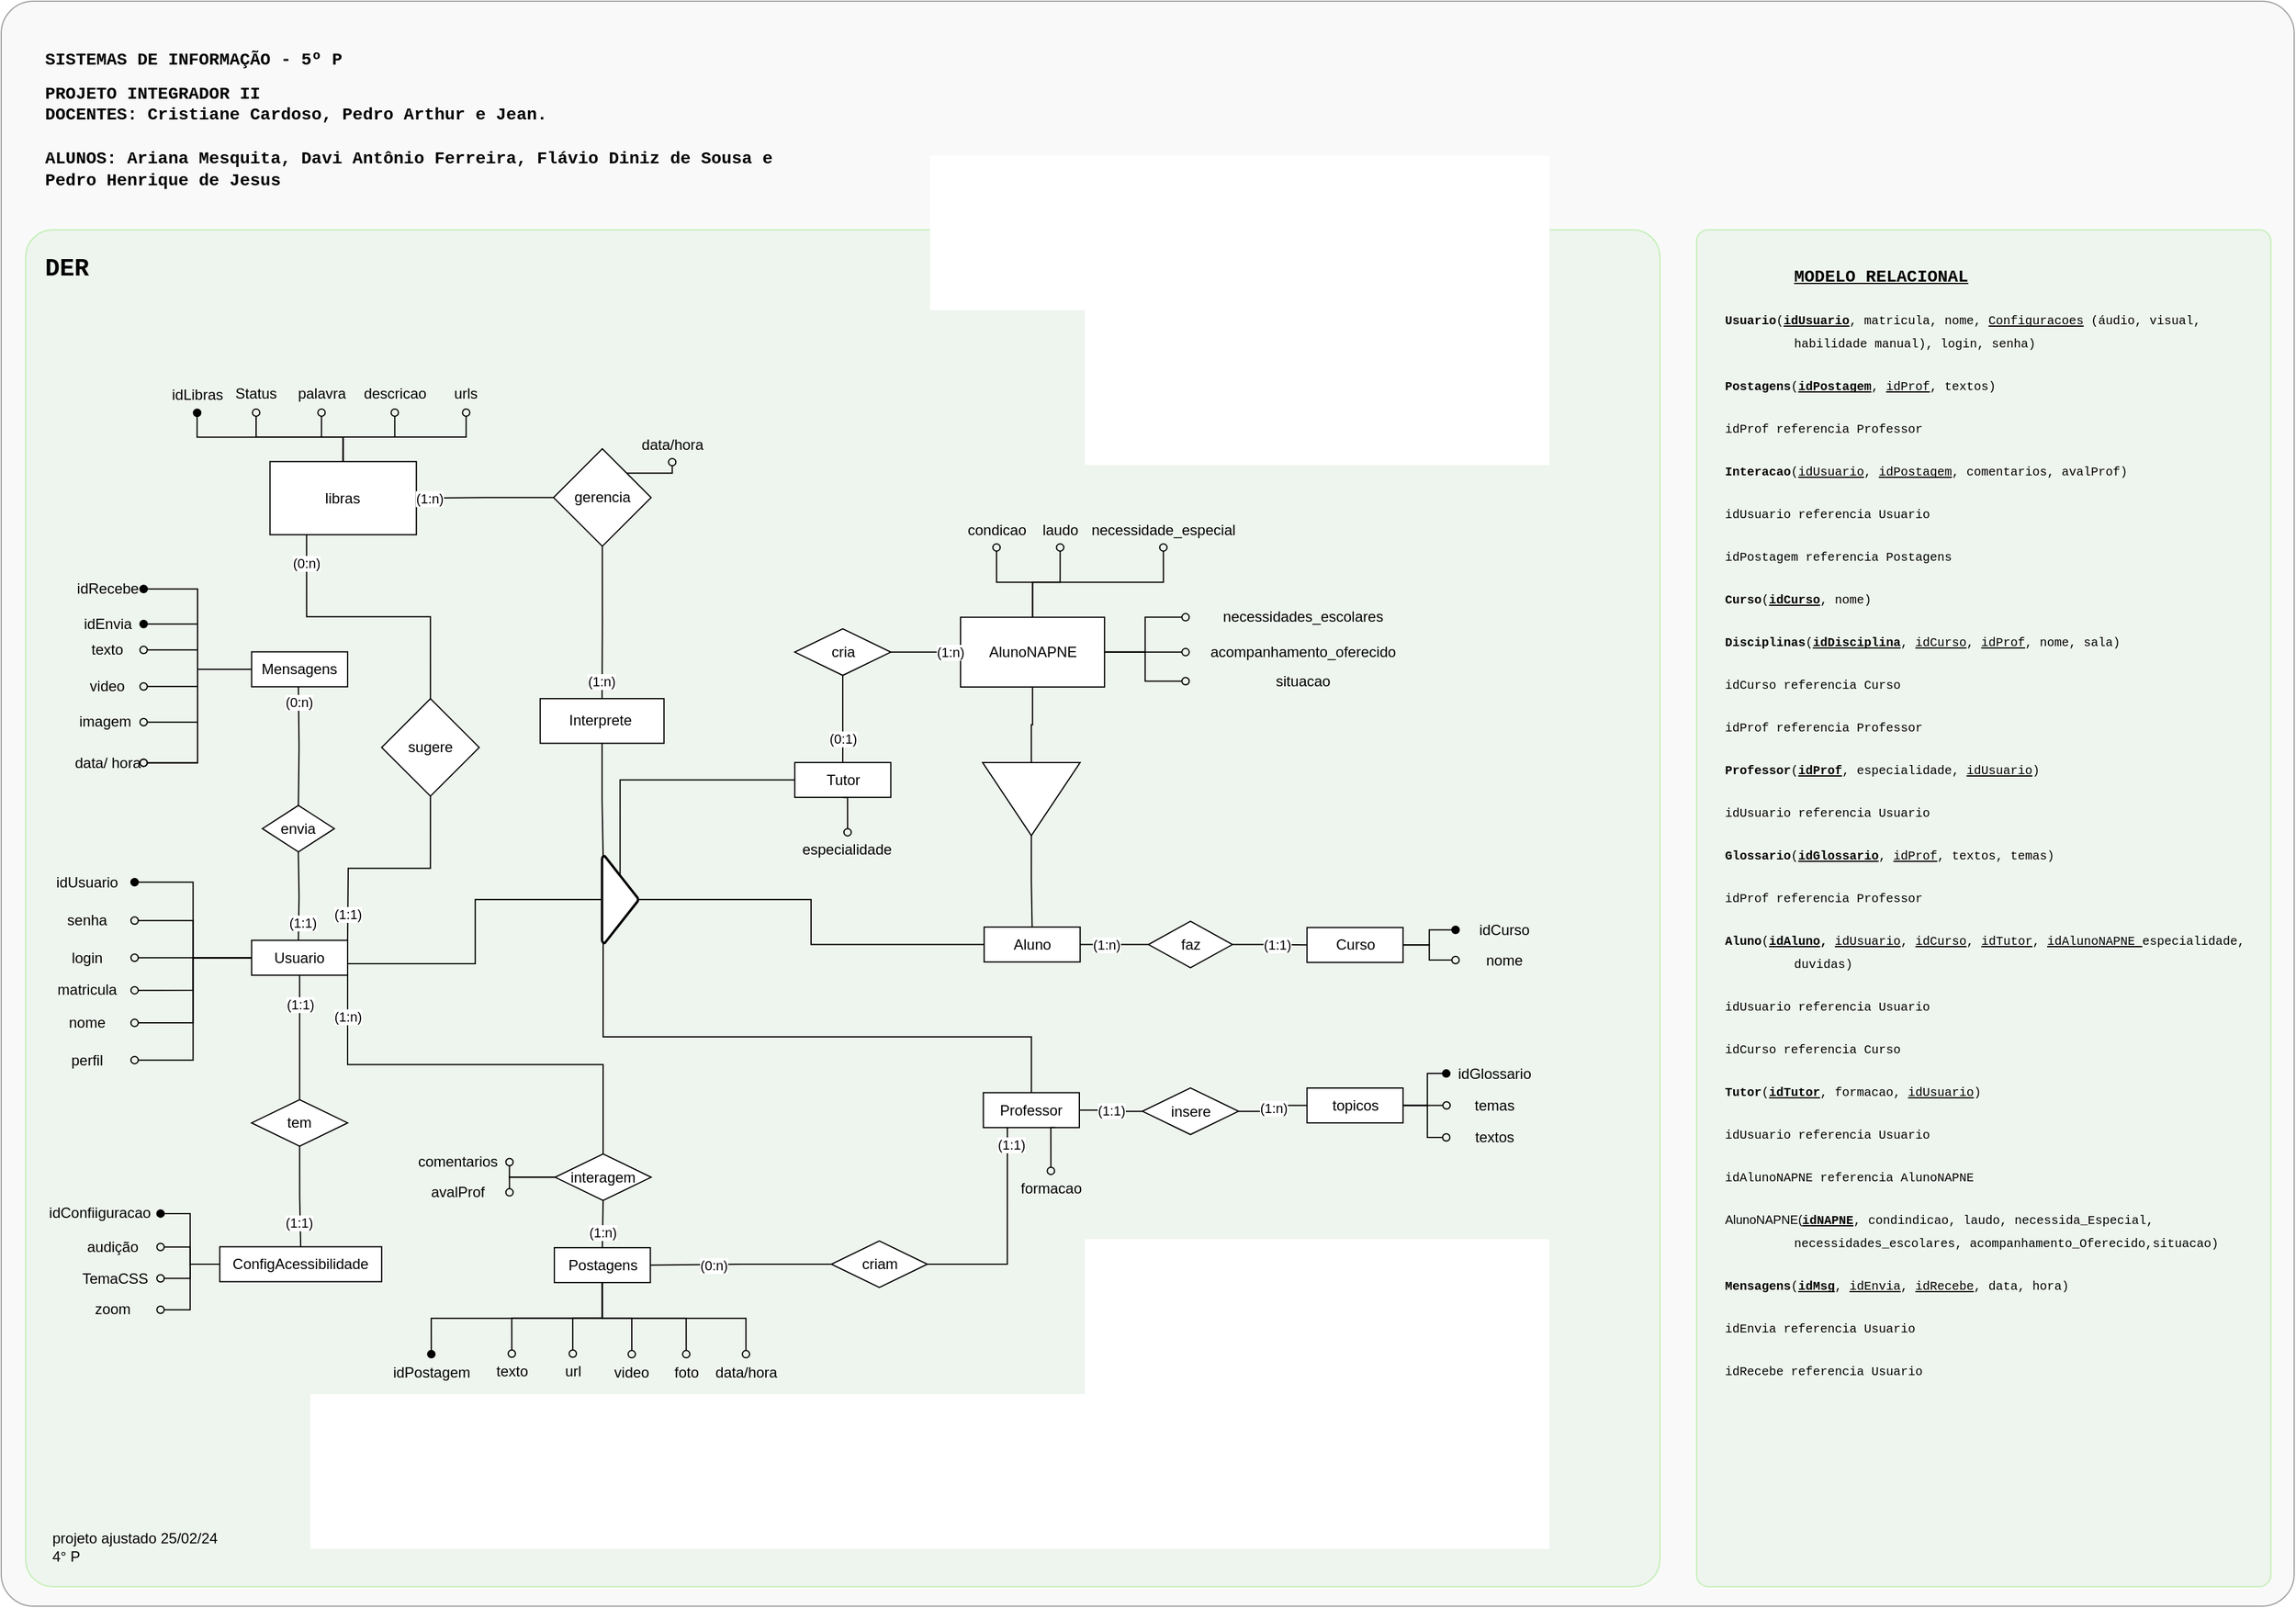 <mxfile version="23.1.5" type="github">
  <diagram name="Página-1" id="-cr2AfmYoOuXGVcRL2uC">
    <mxGraphModel dx="4044" dy="2399" grid="1" gridSize="10" guides="1" tooltips="1" connect="1" arrows="1" fold="1" page="1" pageScale="1" pageWidth="1654" pageHeight="1169" math="0" shadow="0">
      <root>
        <mxCell id="0" />
        <mxCell id="1" parent="0" />
        <mxCell id="-sgdDeHwCjH9tyYmIZ7G-134" value="" style="group" vertex="1" connectable="0" parent="1">
          <mxGeometry x="-910" y="-710" width="1880" height="1316.45" as="geometry" />
        </mxCell>
        <mxCell id="UN9qDHlIhEgGZUFQ4hYq-50" value="" style="group;strokeColor=#666666;rounded=1;arcSize=2;shadow=0;glass=0;fillColor=#f5f5f5;fontColor=#333333;opacity=60;movable=1;resizable=1;rotatable=1;deletable=1;editable=1;locked=0;connectable=1;container=0;" parent="-sgdDeHwCjH9tyYmIZ7G-134" vertex="1" connectable="0">
          <mxGeometry width="1880" height="1316.45" as="geometry" />
        </mxCell>
        <mxCell id="UN9qDHlIhEgGZUFQ4hYq-49" value="" style="group;perimeterSpacing=0;strokeWidth=1;rounded=1;fillStyle=solid;arcSize=2;imageHeight=24;fillColor=#d5e8d4;strokeColor=#50DD26;opacity=30;movable=1;resizable=1;rotatable=1;deletable=1;editable=1;locked=0;connectable=1;container=0;aspect=fixed;" parent="-sgdDeHwCjH9tyYmIZ7G-134" vertex="1" connectable="0">
          <mxGeometry x="20" y="187.45" width="1340" height="1113" as="geometry" />
        </mxCell>
        <mxCell id="SYPyRaARZ3kpJmRC8DcF-11" value="&lt;blockquote style=&quot;margin: 0px 0px 0px 40px; border: none; padding: 0px;&quot;&gt;&lt;blockquote style=&quot;margin: 0px 0px 0px 40px; border: none; padding: 0px;&quot;&gt;&lt;h1 style=&quot;&quot;&gt;&lt;font face=&quot;Courier New&quot; style=&quot;font-size: 14px;&quot;&gt;&lt;u&gt;MODELO RELACIONAL&lt;/u&gt;&lt;/font&gt;&lt;/h1&gt;&lt;/blockquote&gt;&lt;blockquote style=&quot;font-size: 10px; margin: 0px 0px 0px 40px; border: none; padding: 0px;&quot;&gt;&lt;p style=&quot;line-height: 1.8; margin-left: -42.52pt; text-indent: -42.52pt; margin-top: 12pt; margin-bottom: 12pt; padding: 0pt 0pt 0pt 42.52pt;&quot; dir=&quot;ltr&quot;&gt;&lt;font face=&quot;Courier New&quot; style=&quot;font-size: 10px;&quot;&gt;&lt;b&gt;Usuario&lt;/b&gt;(&lt;span style=&quot;color: rgb(0, 0, 0); background-color: transparent; font-weight: 700; font-style: normal; font-variant: normal; text-decoration: underline; text-decoration-skip-ink: none; vertical-align: baseline;&quot;&gt;idUsuario&lt;/span&gt;&lt;span style=&quot;color: rgb(0, 0, 0); background-color: transparent; font-weight: 400; font-style: normal; font-variant: normal; text-decoration: none; vertical-align: baseline;&quot;&gt;, matricula, nome, &lt;/span&gt;&lt;span style=&quot;color: rgb(0, 0, 0); background-color: transparent; font-weight: 400; font-style: normal; font-variant: normal; text-decoration: underline; text-decoration-skip-ink: none; vertical-align: baseline;&quot;&gt;Configuracoes&lt;/span&gt;&lt;span style=&quot;color: rgb(0, 0, 0); background-color: transparent; font-weight: 400; font-style: normal; font-variant: normal; text-decoration-skip-ink: none; vertical-align: baseline;&quot;&gt; &lt;/span&gt;&lt;span style=&quot;color: rgb(0, 0, 0); background-color: transparent; font-weight: 400; font-style: normal; font-variant: normal; text-decoration-skip-ink: none; vertical-align: baseline;&quot;&gt;(áudio, visual, habilidade manual)&lt;/span&gt;&lt;span style=&quot;color: rgb(0, 0, 0); background-color: transparent; font-weight: 400; font-style: normal; font-variant: normal; text-decoration-skip-ink: none; vertical-align: baseline;&quot;&gt;, login, senha&lt;/span&gt;&lt;span style=&quot;color: rgb(0, 0, 0); background-color: transparent; font-weight: 400; font-style: normal; font-variant: normal; text-decoration: none; vertical-align: baseline;&quot;&gt;)&lt;/span&gt;&lt;/font&gt;&lt;/p&gt;&lt;/blockquote&gt;&lt;blockquote style=&quot;font-size: 10px; margin: 0px 0px 0px 40px; border: none; padding: 0px;&quot;&gt;&lt;p style=&quot;line-height: 1.8; margin-left: -42.52pt; text-indent: -42.52pt; margin-top: 12pt; margin-bottom: 12pt; padding: 0pt 0pt 0pt 42.52pt;&quot; dir=&quot;ltr&quot;&gt;&lt;font face=&quot;Courier New&quot; style=&quot;font-size: 10px;&quot;&gt;&lt;span style=&quot;color: rgb(0, 0, 0); background-color: transparent; font-style: normal; font-variant: normal; text-decoration: none; vertical-align: baseline;&quot;&gt;&lt;b&gt;Postagens&lt;/b&gt;&lt;/span&gt;&lt;span style=&quot;color: rgb(0, 0, 0); background-color: transparent; font-weight: 400; font-style: normal; font-variant: normal; text-decoration: none; vertical-align: baseline;&quot;&gt;(&lt;/span&gt;&lt;span style=&quot;color: rgb(0, 0, 0); background-color: transparent; font-weight: 700; font-style: normal; font-variant: normal; text-decoration: underline; text-decoration-skip-ink: none; vertical-align: baseline;&quot;&gt;idPostagem&lt;/span&gt;&lt;span style=&quot;color: rgb(0, 0, 0); background-color: transparent; font-weight: 400; font-style: normal; font-variant: normal; text-decoration: none; vertical-align: baseline;&quot;&gt;, &lt;/span&gt;&lt;span style=&quot;color: rgb(0, 0, 0); background-color: transparent; font-weight: 400; font-style: normal; font-variant: normal; text-decoration: underline; text-decoration-skip-ink: none; vertical-align: baseline;&quot;&gt;idProf&lt;/span&gt;&lt;span style=&quot;color: rgb(0, 0, 0); background-color: transparent; font-weight: 400; font-style: normal; font-variant: normal; text-decoration: none; vertical-align: baseline;&quot;&gt;, textos)&lt;/span&gt;&lt;/font&gt;&lt;/p&gt;&lt;/blockquote&gt;&lt;blockquote style=&quot;font-size: 10px; margin: 0px 0px 0px 40px; border: none; padding: 0px;&quot;&gt;&lt;p style=&quot;line-height: 1.8; margin-left: -42.52pt; text-indent: -42.52pt; margin-top: 12pt; margin-bottom: 12pt; padding: 0pt 0pt 0pt 42.52pt;&quot; dir=&quot;ltr&quot;&gt;&lt;span style=&quot;color: rgb(0, 0, 0); background-color: transparent; font-weight: 400; font-style: normal; font-variant: normal; text-decoration: none; vertical-align: baseline;&quot;&gt;&lt;font face=&quot;Courier New&quot; style=&quot;font-size: 10px;&quot;&gt;idProf referencia Professor&lt;/font&gt;&lt;/span&gt;&lt;/p&gt;&lt;/blockquote&gt;&lt;blockquote style=&quot;font-size: 10px; margin: 0px 0px 0px 40px; border: none; padding: 0px;&quot;&gt;&lt;p style=&quot;line-height: 1.8; margin-left: -42.52pt; text-indent: -42.52pt; margin-top: 12pt; margin-bottom: 12pt; padding: 0pt 0pt 0pt 42.52pt;&quot; dir=&quot;ltr&quot;&gt;&lt;font face=&quot;Courier New&quot; style=&quot;font-size: 10px;&quot;&gt;&lt;span style=&quot;color: rgb(0, 0, 0); background-color: transparent; font-style: normal; font-variant: normal; text-decoration: none; vertical-align: baseline;&quot;&gt;&lt;b&gt;Interacao&lt;/b&gt;&lt;/span&gt;&lt;span style=&quot;color: rgb(0, 0, 0); background-color: transparent; font-weight: 400; font-style: normal; font-variant: normal; text-decoration: none; vertical-align: baseline;&quot;&gt;(&lt;/span&gt;&lt;span style=&quot;color: rgb(0, 0, 0); background-color: transparent; font-weight: 400; font-style: normal; font-variant: normal; text-decoration: underline; text-decoration-skip-ink: none; vertical-align: baseline;&quot;&gt;idUsuario&lt;/span&gt;&lt;span style=&quot;color: rgb(0, 0, 0); background-color: transparent; font-weight: 400; font-style: normal; font-variant: normal; text-decoration: none; vertical-align: baseline;&quot;&gt;, &lt;/span&gt;&lt;span style=&quot;color: rgb(0, 0, 0); background-color: transparent; font-weight: 400; font-style: normal; font-variant: normal; text-decoration: underline; text-decoration-skip-ink: none; vertical-align: baseline;&quot;&gt;idPostagem&lt;/span&gt;&lt;span style=&quot;color: rgb(0, 0, 0); background-color: transparent; font-weight: 400; font-style: normal; font-variant: normal; text-decoration: none; vertical-align: baseline;&quot;&gt;, comentarios, avalProf)&lt;/span&gt;&lt;/font&gt;&lt;/p&gt;&lt;/blockquote&gt;&lt;blockquote style=&quot;font-size: 10px; margin: 0px 0px 0px 40px; border: none; padding: 0px;&quot;&gt;&lt;p style=&quot;line-height: 1.8; margin-left: -42.52pt; text-indent: -42.52pt; margin-top: 12pt; margin-bottom: 12pt; padding: 0pt 0pt 0pt 42.52pt;&quot; dir=&quot;ltr&quot;&gt;&lt;span style=&quot;color: rgb(0, 0, 0); background-color: transparent; font-weight: 400; font-style: normal; font-variant: normal; text-decoration: none; vertical-align: baseline;&quot;&gt;&lt;font face=&quot;Courier New&quot; style=&quot;font-size: 10px;&quot;&gt;idUsuario referencia Usuario&lt;/font&gt;&lt;/span&gt;&lt;/p&gt;&lt;/blockquote&gt;&lt;blockquote style=&quot;font-size: 10px; margin: 0px 0px 0px 40px; border: none; padding: 0px;&quot;&gt;&lt;p style=&quot;line-height: 1.8; margin-left: -42.52pt; text-indent: -42.52pt; margin-top: 12pt; margin-bottom: 12pt; padding: 0pt 0pt 0pt 42.52pt;&quot; dir=&quot;ltr&quot;&gt;&lt;span style=&quot;color: rgb(0, 0, 0); background-color: transparent; font-weight: 400; font-style: normal; font-variant: normal; text-decoration: none; vertical-align: baseline;&quot;&gt;&lt;font face=&quot;Courier New&quot; style=&quot;font-size: 10px;&quot;&gt;idPostagem referencia Postagens&lt;/font&gt;&lt;/span&gt;&lt;/p&gt;&lt;/blockquote&gt;&lt;blockquote style=&quot;font-size: 10px; margin: 0px 0px 0px 40px; border: none; padding: 0px;&quot;&gt;&lt;p style=&quot;line-height: 1.8; margin-left: -42.52pt; text-indent: -42.52pt; margin-top: 12pt; margin-bottom: 12pt; padding: 0pt 0pt 0pt 42.52pt;&quot; dir=&quot;ltr&quot;&gt;&lt;font face=&quot;Courier New&quot; style=&quot;font-size: 10px;&quot;&gt;&lt;span style=&quot;color: rgb(0, 0, 0); background-color: transparent; font-style: normal; font-variant: normal; text-decoration: none; vertical-align: baseline;&quot;&gt;&lt;b&gt;Curso&lt;/b&gt;&lt;/span&gt;&lt;span style=&quot;color: rgb(0, 0, 0); background-color: transparent; font-weight: 400; font-style: normal; font-variant: normal; text-decoration: none; vertical-align: baseline;&quot;&gt;(&lt;/span&gt;&lt;span style=&quot;color: rgb(0, 0, 0); background-color: transparent; font-weight: 700; font-style: normal; font-variant: normal; text-decoration: underline; text-decoration-skip-ink: none; vertical-align: baseline;&quot;&gt;idCurso&lt;/span&gt;&lt;span style=&quot;color: rgb(0, 0, 0); background-color: transparent; font-weight: 400; font-style: normal; font-variant: normal; text-decoration: none; vertical-align: baseline;&quot;&gt;, nome)&lt;/span&gt;&lt;/font&gt;&lt;/p&gt;&lt;/blockquote&gt;&lt;blockquote style=&quot;font-size: 10px; margin: 0px 0px 0px 40px; border: none; padding: 0px;&quot;&gt;&lt;p style=&quot;line-height: 1.8; margin-left: -42.52pt; text-indent: -42.52pt; margin-top: 12pt; margin-bottom: 12pt; padding: 0pt 0pt 0pt 42.52pt;&quot; dir=&quot;ltr&quot;&gt;&lt;font face=&quot;Courier New&quot; style=&quot;font-size: 10px;&quot;&gt;&lt;span style=&quot;color: rgb(0, 0, 0); background-color: transparent; font-style: normal; font-variant: normal; text-decoration: none; vertical-align: baseline;&quot;&gt;&lt;b&gt;Disciplinas&lt;/b&gt;&lt;/span&gt;&lt;span style=&quot;color: rgb(0, 0, 0); background-color: transparent; font-weight: 400; font-style: normal; font-variant: normal; text-decoration: none; vertical-align: baseline;&quot;&gt;(&lt;/span&gt;&lt;span style=&quot;color: rgb(0, 0, 0); background-color: transparent; font-weight: 700; font-style: normal; font-variant: normal; text-decoration: underline; text-decoration-skip-ink: none; vertical-align: baseline;&quot;&gt;idDisciplina&lt;/span&gt;&lt;span style=&quot;color: rgb(0, 0, 0); background-color: transparent; font-weight: 400; font-style: normal; font-variant: normal; text-decoration: none; vertical-align: baseline;&quot;&gt;, &lt;/span&gt;&lt;span style=&quot;color: rgb(0, 0, 0); background-color: transparent; font-weight: 400; font-style: normal; font-variant: normal; text-decoration: underline; text-decoration-skip-ink: none; vertical-align: baseline;&quot;&gt;idCurso&lt;/span&gt;&lt;span style=&quot;color: rgb(0, 0, 0); background-color: transparent; font-weight: 400; font-style: normal; font-variant: normal; text-decoration: none; vertical-align: baseline;&quot;&gt;, &lt;/span&gt;&lt;span style=&quot;color: rgb(0, 0, 0); background-color: transparent; font-weight: 400; font-style: normal; font-variant: normal; text-decoration: underline; text-decoration-skip-ink: none; vertical-align: baseline;&quot;&gt;idProf&lt;/span&gt;&lt;span style=&quot;color: rgb(0, 0, 0); background-color: transparent; font-weight: 400; font-style: normal; font-variant: normal; text-decoration: none; vertical-align: baseline;&quot;&gt;, nome, sala)&lt;/span&gt;&lt;/font&gt;&lt;/p&gt;&lt;/blockquote&gt;&lt;blockquote style=&quot;font-size: 10px; margin: 0px 0px 0px 40px; border: none; padding: 0px;&quot;&gt;&lt;p style=&quot;line-height: 1.8; margin-left: -42.52pt; text-indent: -42.52pt; margin-top: 12pt; margin-bottom: 12pt; padding: 0pt 0pt 0pt 42.52pt;&quot; dir=&quot;ltr&quot;&gt;&lt;span style=&quot;color: rgb(0, 0, 0); background-color: transparent; font-weight: 400; font-style: normal; font-variant: normal; text-decoration: none; vertical-align: baseline;&quot;&gt;&lt;font face=&quot;Courier New&quot; style=&quot;font-size: 10px;&quot;&gt;idCurso referencia Curso&lt;/font&gt;&lt;/span&gt;&lt;/p&gt;&lt;/blockquote&gt;&lt;blockquote style=&quot;font-size: 10px; margin: 0px 0px 0px 40px; border: none; padding: 0px;&quot;&gt;&lt;p style=&quot;line-height: 1.8; margin-left: -42.52pt; text-indent: -42.52pt; margin-top: 12pt; margin-bottom: 12pt; padding: 0pt 0pt 0pt 42.52pt;&quot; dir=&quot;ltr&quot;&gt;&lt;span style=&quot;color: rgb(0, 0, 0); background-color: transparent; font-weight: 400; font-style: normal; font-variant: normal; text-decoration: none; vertical-align: baseline;&quot;&gt;&lt;font face=&quot;Courier New&quot; style=&quot;font-size: 10px;&quot;&gt;idProf referencia Professor&lt;/font&gt;&lt;/span&gt;&lt;/p&gt;&lt;/blockquote&gt;&lt;blockquote style=&quot;font-size: 10px; margin: 0px 0px 0px 40px; border: none; padding: 0px;&quot;&gt;&lt;p style=&quot;line-height: 1.8; margin-left: -42.52pt; text-indent: -42.52pt; margin-top: 12pt; margin-bottom: 12pt; padding: 0pt 0pt 0pt 42.52pt;&quot; dir=&quot;ltr&quot;&gt;&lt;font face=&quot;Courier New&quot; style=&quot;font-size: 10px;&quot;&gt;&lt;span style=&quot;color: rgb(0, 0, 0); background-color: transparent; font-style: normal; font-variant: normal; text-decoration: none; vertical-align: baseline;&quot;&gt;&lt;b&gt;Professor&lt;/b&gt;&lt;/span&gt;&lt;span style=&quot;color: rgb(0, 0, 0); background-color: transparent; font-weight: 400; font-style: normal; font-variant: normal; text-decoration: none; vertical-align: baseline;&quot;&gt;(&lt;/span&gt;&lt;span style=&quot;color: rgb(0, 0, 0); background-color: transparent; font-weight: 700; font-style: normal; font-variant: normal; text-decoration: underline; text-decoration-skip-ink: none; vertical-align: baseline;&quot;&gt;idProf&lt;/span&gt;&lt;span style=&quot;color: rgb(0, 0, 0); background-color: transparent; font-weight: 400; font-style: normal; font-variant: normal; text-decoration: none; vertical-align: baseline;&quot;&gt;, especialidade, &lt;/span&gt;&lt;span style=&quot;color: rgb(0, 0, 0); background-color: transparent; font-weight: 400; font-style: normal; font-variant: normal; text-decoration: underline; text-decoration-skip-ink: none; vertical-align: baseline;&quot;&gt;idUsuario&lt;/span&gt;&lt;span style=&quot;color: rgb(0, 0, 0); background-color: transparent; font-weight: 400; font-style: normal; font-variant: normal; text-decoration: none; vertical-align: baseline;&quot;&gt;)&lt;/span&gt;&lt;/font&gt;&lt;/p&gt;&lt;/blockquote&gt;&lt;blockquote style=&quot;font-size: 10px; margin: 0px 0px 0px 40px; border: none; padding: 0px;&quot;&gt;&lt;p style=&quot;line-height: 1.8; margin-left: -42.52pt; text-indent: -42.52pt; margin-top: 12pt; margin-bottom: 12pt; padding: 0pt 0pt 0pt 42.52pt;&quot; dir=&quot;ltr&quot;&gt;&lt;span style=&quot;color: rgb(0, 0, 0); background-color: transparent; font-weight: 400; font-style: normal; font-variant: normal; text-decoration: none; vertical-align: baseline;&quot;&gt;&lt;font face=&quot;Courier New&quot; style=&quot;font-size: 10px;&quot;&gt;idUsuario referencia Usuario&lt;/font&gt;&lt;/span&gt;&lt;/p&gt;&lt;/blockquote&gt;&lt;blockquote style=&quot;font-size: 10px; margin: 0px 0px 0px 40px; border: none; padding: 0px;&quot;&gt;&lt;p style=&quot;line-height: 1.8; margin-left: -42.52pt; text-indent: -42.52pt; margin-top: 12pt; margin-bottom: 12pt; padding: 0pt 0pt 0pt 42.52pt;&quot; dir=&quot;ltr&quot;&gt;&lt;font face=&quot;Courier New&quot; style=&quot;font-size: 10px;&quot;&gt;&lt;span style=&quot;color: rgb(0, 0, 0); background-color: transparent; font-style: normal; font-variant: normal; text-decoration: none; vertical-align: baseline;&quot;&gt;&lt;b&gt;Glossario&lt;/b&gt;&lt;/span&gt;&lt;span style=&quot;color: rgb(0, 0, 0); background-color: transparent; font-weight: 400; font-style: normal; font-variant: normal; text-decoration: none; vertical-align: baseline;&quot;&gt;(&lt;/span&gt;&lt;span style=&quot;color: rgb(0, 0, 0); background-color: transparent; font-weight: 700; font-style: normal; font-variant: normal; text-decoration: underline; text-decoration-skip-ink: none; vertical-align: baseline;&quot;&gt;idGlossario&lt;/span&gt;&lt;span style=&quot;color: rgb(0, 0, 0); background-color: transparent; font-weight: 400; font-style: normal; font-variant: normal; text-decoration: none; vertical-align: baseline;&quot;&gt;, &lt;/span&gt;&lt;span style=&quot;color: rgb(0, 0, 0); background-color: transparent; font-weight: 400; font-style: normal; font-variant: normal; text-decoration: underline; text-decoration-skip-ink: none; vertical-align: baseline;&quot;&gt;idProf&lt;/span&gt;&lt;span style=&quot;color: rgb(0, 0, 0); background-color: transparent; font-weight: 400; font-style: normal; font-variant: normal; text-decoration: none; vertical-align: baseline;&quot;&gt;, textos, temas)&lt;/span&gt;&lt;/font&gt;&lt;/p&gt;&lt;/blockquote&gt;&lt;blockquote style=&quot;font-size: 10px; margin: 0px 0px 0px 40px; border: none; padding: 0px;&quot;&gt;&lt;p style=&quot;line-height: 1.8; margin-left: -42.52pt; text-indent: -42.52pt; margin-top: 12pt; margin-bottom: 12pt; padding: 0pt 0pt 0pt 42.52pt;&quot; dir=&quot;ltr&quot;&gt;&lt;span style=&quot;color: rgb(0, 0, 0); background-color: transparent; font-weight: 400; font-style: normal; font-variant: normal; text-decoration: none; vertical-align: baseline;&quot;&gt;&lt;font face=&quot;Courier New&quot; style=&quot;font-size: 10px;&quot;&gt;idProf referencia Professor&lt;/font&gt;&lt;/span&gt;&lt;/p&gt;&lt;/blockquote&gt;&lt;blockquote style=&quot;font-size: 10px; margin: 0px 0px 0px 40px; border: none; padding: 0px;&quot;&gt;&lt;p style=&quot;line-height: 1.8; margin-left: -42.52pt; text-indent: -42.52pt; margin-top: 12pt; margin-bottom: 12pt; padding: 0pt 0pt 0pt 42.52pt;&quot; dir=&quot;ltr&quot;&gt;&lt;font face=&quot;Courier New&quot; style=&quot;font-size: 10px;&quot;&gt;&lt;span style=&quot;color: rgb(0, 0, 0); background-color: transparent; font-style: normal; font-variant: normal; text-decoration: none; vertical-align: baseline;&quot;&gt;&lt;b&gt;Aluno&lt;/b&gt;&lt;/span&gt;&lt;span style=&quot;color: rgb(0, 0, 0); background-color: transparent; font-weight: 400; font-style: normal; font-variant: normal; text-decoration: none; vertical-align: baseline;&quot;&gt;(&lt;/span&gt;&lt;span style=&quot;color: rgb(0, 0, 0); background-color: transparent; font-weight: 700; font-style: normal; font-variant: normal; text-decoration: underline; text-decoration-skip-ink: none; vertical-align: baseline;&quot;&gt;idAluno&lt;/span&gt;&lt;span style=&quot;color: rgb(0, 0, 0); background-color: transparent; font-weight: 700; font-style: normal; font-variant: normal; text-decoration: none; vertical-align: baseline;&quot;&gt;, &lt;/span&gt;&lt;span style=&quot;color: rgb(0, 0, 0); background-color: transparent; font-weight: 400; font-style: normal; font-variant: normal; text-decoration: underline; text-decoration-skip-ink: none; vertical-align: baseline;&quot;&gt;idUsuario&lt;/span&gt;&lt;span style=&quot;color: rgb(0, 0, 0); background-color: transparent; font-weight: 400; font-style: normal; font-variant: normal; text-decoration: none; vertical-align: baseline;&quot;&gt;, &lt;/span&gt;&lt;span style=&quot;color: rgb(0, 0, 0); background-color: transparent; font-weight: 400; font-style: normal; font-variant: normal; vertical-align: baseline;&quot;&gt;&lt;u&gt;idCurso&lt;/u&gt;&lt;/span&gt;&lt;span style=&quot;color: rgb(0, 0, 0); background-color: transparent; font-weight: 400; font-style: normal; font-variant: normal; text-decoration: none; vertical-align: baseline;&quot;&gt;, &lt;/span&gt;&lt;span style=&quot;color: rgb(0, 0, 0); background-color: transparent; font-weight: 400; font-style: normal; font-variant: normal; vertical-align: baseline;&quot;&gt;&lt;u&gt;idTutor&lt;/u&gt;&lt;/span&gt;&lt;span style=&quot;color: rgb(0, 0, 0); background-color: transparent; font-weight: 400; font-style: normal; font-variant: normal; text-decoration: none; vertical-align: baseline;&quot;&gt;, &lt;/span&gt;&lt;span style=&quot;color: rgb(0, 0, 0); background-color: transparent; font-weight: 400; font-style: normal; font-variant: normal; vertical-align: baseline;&quot;&gt;&lt;u&gt;idAlunoNAPNE &lt;/u&gt;&lt;/span&gt;&lt;span style=&quot;color: rgb(0, 0, 0); background-color: transparent; font-weight: 400; font-style: normal; font-variant: normal; text-decoration: none; vertical-align: baseline;&quot;&gt;especialidade, duvidas)&lt;/span&gt;&lt;/font&gt;&lt;/p&gt;&lt;/blockquote&gt;&lt;blockquote style=&quot;font-size: 10px; margin: 0px 0px 0px 40px; border: none; padding: 0px;&quot;&gt;&lt;p style=&quot;line-height: 1.8; margin-left: -42.52pt; text-indent: -42.52pt; margin-top: 12pt; margin-bottom: 12pt; padding: 0pt 0pt 0pt 42.52pt;&quot; dir=&quot;ltr&quot;&gt;&lt;span style=&quot;color: rgb(0, 0, 0); background-color: transparent; font-weight: 400; font-style: normal; font-variant: normal; text-decoration: none; vertical-align: baseline;&quot;&gt;&lt;font face=&quot;Courier New&quot; style=&quot;font-size: 10px;&quot;&gt;idUsuario referencia Usuario&lt;/font&gt;&lt;/span&gt;&lt;/p&gt;&lt;p style=&quot;line-height: 1.8; margin-left: -42.52pt; text-indent: -42.52pt; margin-top: 12pt; margin-bottom: 12pt; padding: 0pt 0pt 0pt 42.52pt;&quot; dir=&quot;ltr&quot;&gt;&lt;span style=&quot;color: rgb(0, 0, 0); background-color: transparent; font-weight: 400; font-style: normal; font-variant: normal; text-decoration: none; vertical-align: baseline;&quot;&gt;&lt;font face=&quot;Courier New&quot;&gt;idCurso referencia Curso&lt;/font&gt;&lt;font face=&quot;Courier New&quot; style=&quot;font-size: 10px;&quot;&gt;&lt;br&gt;&lt;/font&gt;&lt;/span&gt;&lt;/p&gt;&lt;/blockquote&gt;&lt;blockquote style=&quot;font-size: 10px; margin: 0px 0px 0px 40px; border: none; padding: 0px;&quot;&gt;&lt;p style=&quot;line-height: 1.8; margin-left: -42.52pt; text-indent: -42.52pt; margin-top: 12pt; margin-bottom: 12pt; padding: 0pt 0pt 0pt 42.52pt;&quot; dir=&quot;ltr&quot;&gt;&lt;font face=&quot;Courier New&quot; style=&quot;font-size: 10px;&quot;&gt;&lt;span style=&quot;color: rgb(0, 0, 0); background-color: transparent; font-style: normal; font-variant: normal; text-decoration: none; vertical-align: baseline;&quot;&gt;&lt;b&gt;Tutor&lt;/b&gt;&lt;/span&gt;&lt;span style=&quot;color: rgb(0, 0, 0); background-color: transparent; font-weight: 400; font-style: normal; font-variant: normal; text-decoration: none; vertical-align: baseline;&quot;&gt;(&lt;/span&gt;&lt;span style=&quot;color: rgb(0, 0, 0); background-color: transparent; font-weight: 700; font-style: normal; font-variant: normal; text-decoration: underline; text-decoration-skip-ink: none; vertical-align: baseline;&quot;&gt;idTutor&lt;/span&gt;&lt;span style=&quot;color: rgb(0, 0, 0); background-color: transparent; font-weight: 400; font-style: normal; font-variant: normal; text-decoration: none; vertical-align: baseline;&quot;&gt;, formacao, &lt;/span&gt;&lt;span style=&quot;color: rgb(0, 0, 0); background-color: transparent; font-weight: 400; font-style: normal; font-variant: normal; text-decoration: underline; text-decoration-skip-ink: none; vertical-align: baseline;&quot;&gt;idUsuario&lt;/span&gt;&lt;span style=&quot;color: rgb(0, 0, 0); background-color: transparent; font-weight: 400; font-style: normal; font-variant: normal; text-decoration: none; vertical-align: baseline;&quot;&gt;)&lt;/span&gt;&lt;/font&gt;&lt;/p&gt;&lt;/blockquote&gt;&lt;blockquote style=&quot;font-size: 10px; margin: 0px 0px 0px 40px; border: none; padding: 0px;&quot;&gt;&lt;p style=&quot;line-height: 1.8; margin-left: -42.52pt; text-indent: -42.52pt; margin-top: 12pt; margin-bottom: 12pt; padding: 0pt 0pt 0pt 42.52pt;&quot; dir=&quot;ltr&quot;&gt;&lt;span style=&quot;color: rgb(0, 0, 0); background-color: transparent; font-weight: 400; font-style: normal; font-variant: normal; text-decoration: none; vertical-align: baseline;&quot;&gt;&lt;font face=&quot;Courier New&quot; style=&quot;font-size: 10px;&quot;&gt;idUsuario referencia Usuario&lt;/font&gt;&lt;/span&gt;&lt;/p&gt;&lt;p style=&quot;line-height: 1.8; margin-left: -42.52pt; text-indent: -42.52pt; margin-top: 12pt; margin-bottom: 12pt; padding: 0pt 0pt 0pt 42.52pt;&quot; dir=&quot;ltr&quot;&gt;&lt;span style=&quot;color: rgb(0, 0, 0); background-color: transparent; font-weight: 400; font-style: normal; font-variant: normal; text-decoration: none; vertical-align: baseline;&quot;&gt;&lt;font face=&quot;Courier New&quot; style=&quot;font-size: 10px;&quot;&gt;idAlunoNAPNE referencia AlunoNAPNE&lt;/font&gt;&lt;/span&gt;&lt;/p&gt;&lt;p style=&quot;line-height: 1.8; margin-left: -42.52pt; text-indent: -42.52pt; margin-top: 12pt; margin-bottom: 12pt; padding: 0pt 0pt 0pt 42.52pt;&quot; dir=&quot;ltr&quot;&gt;&lt;span style=&quot;color: rgb(0, 0, 0); background-color: transparent; font-weight: 400; font-style: normal; font-variant: normal; text-decoration: none; vertical-align: baseline;&quot;&gt;AlunoNAPNE(&lt;span style=&quot;border-color: var(--border-color); font-family: &amp;quot;Courier New&amp;quot;; font-variant-numeric: normal; font-variant-east-asian: normal; font-variant-alternates: normal; font-variant-position: normal; text-indent: -56.693px; background-color: transparent; vertical-align: baseline;&quot;&gt;&lt;u style=&quot;border-color: var(--border-color);&quot;&gt;&lt;b style=&quot;border-color: var(--border-color);&quot;&gt;idNAPNE&lt;/b&gt;&lt;/u&gt;&lt;/span&gt;&lt;span style=&quot;border-color: var(--border-color); font-family: &amp;quot;Courier New&amp;quot;; font-variant-numeric: normal; font-variant-east-asian: normal; font-variant-alternates: normal; font-variant-position: normal; text-indent: -56.693px; background-color: transparent; vertical-align: baseline;&quot;&gt;, condindicao, laudo, necessida_Especial, necessidades_escolares, acompanhamento_Oferecido,situacao)&lt;/span&gt;&lt;font face=&quot;Courier New&quot; style=&quot;font-size: 10px;&quot;&gt;&lt;br&gt;&lt;/font&gt;&lt;/span&gt;&lt;/p&gt;&lt;/blockquote&gt;&lt;blockquote style=&quot;font-size: 10px; margin: 0px 0px 0px 40px; border: none; padding: 0px;&quot;&gt;&lt;p style=&quot;line-height: 1.8; margin-left: -42.52pt; text-indent: -42.52pt; margin-top: 12pt; margin-bottom: 12pt; padding: 0pt 0pt 0pt 42.52pt;&quot; dir=&quot;ltr&quot;&gt;&lt;font face=&quot;Courier New&quot; style=&quot;font-size: 10px;&quot;&gt;&lt;span style=&quot;color: rgb(0, 0, 0); background-color: transparent; font-style: normal; font-variant: normal; text-decoration: none; vertical-align: baseline;&quot;&gt;&lt;b&gt;Mensagens&lt;/b&gt;&lt;/span&gt;&lt;span style=&quot;color: rgb(0, 0, 0); background-color: transparent; font-weight: 400; font-style: normal; font-variant: normal; text-decoration: none; vertical-align: baseline;&quot;&gt;(&lt;/span&gt;&lt;span style=&quot;color: rgb(0, 0, 0); background-color: transparent; font-weight: 700; font-style: normal; font-variant: normal; text-decoration: underline; text-decoration-skip-ink: none; vertical-align: baseline;&quot;&gt;idMsg&lt;/span&gt;&lt;span style=&quot;color: rgb(0, 0, 0); background-color: transparent; font-weight: 400; font-style: normal; font-variant: normal; text-decoration: none; vertical-align: baseline;&quot;&gt;, &lt;/span&gt;&lt;span style=&quot;color: rgb(0, 0, 0); background-color: transparent; font-weight: 400; font-style: normal; font-variant: normal; text-decoration: underline; text-decoration-skip-ink: none; vertical-align: baseline;&quot;&gt;idEnvia&lt;/span&gt;&lt;span style=&quot;color: rgb(0, 0, 0); background-color: transparent; font-weight: 400; font-style: normal; font-variant: normal; text-decoration-skip-ink: none; vertical-align: baseline;&quot;&gt;, &lt;/span&gt;&lt;span style=&quot;color: rgb(0, 0, 0); background-color: transparent; font-weight: 400; font-style: normal; font-variant: normal; text-decoration: underline; text-decoration-skip-ink: none; vertical-align: baseline;&quot;&gt;idRecebe&lt;/span&gt;&lt;span style=&quot;color: rgb(0, 0, 0); background-color: transparent; font-weight: 400; font-style: normal; font-variant: normal; text-decoration: none; vertical-align: baseline;&quot;&gt;, data, hora)&lt;/span&gt;&lt;/font&gt;&lt;/p&gt;&lt;/blockquote&gt;&lt;blockquote style=&quot;font-size: 10px; margin: 0px 0px 0px 40px; border: none; padding: 0px;&quot;&gt;&lt;p style=&quot;line-height: 1.8; margin-left: -42.52pt; text-indent: -42.52pt; margin-top: 12pt; margin-bottom: 12pt; padding: 0pt 0pt 0pt 42.52pt;&quot; dir=&quot;ltr&quot;&gt;&lt;span style=&quot;color: rgb(0, 0, 0); background-color: transparent; font-weight: 400; font-style: normal; font-variant: normal; text-decoration: none; vertical-align: baseline;&quot;&gt;&lt;font face=&quot;Courier New&quot; style=&quot;font-size: 10px;&quot;&gt;idEnvia referencia Usuario&lt;/font&gt;&lt;/span&gt;&lt;/p&gt;&lt;/blockquote&gt;&lt;blockquote style=&quot;font-size: 10px; margin: 0px 0px 0px 40px; border: none; padding: 0px;&quot;&gt;&lt;p style=&quot;line-height: 1.8; margin-left: -42.52pt; text-indent: -42.52pt; margin-top: 12pt; margin-bottom: 12pt; padding: 0pt 0pt 0pt 42.52pt;&quot; dir=&quot;ltr&quot;&gt;&lt;span style=&quot;color: rgb(0, 0, 0); background-color: transparent; font-weight: 400; font-style: normal; font-variant: normal; text-decoration: none; vertical-align: baseline;&quot;&gt;&lt;font face=&quot;Courier New&quot; style=&quot;font-size: 10px;&quot;&gt;idRecebe referencia Usuario&lt;/font&gt;&lt;/span&gt;&lt;/p&gt;&lt;/blockquote&gt;&lt;/blockquote&gt;&lt;p style=&quot;font-size: 10px;&quot;&gt;&lt;/p&gt;&lt;div style=&quot;font-size: 10px;&quot;&gt;&lt;span style=&quot;font-family: Arial; color: rgb(0, 0, 0); background-color: transparent; font-weight: 400; font-style: normal; font-variant: normal; text-decoration: none; vertical-align: baseline;&quot;&gt;&lt;br&gt;&lt;/span&gt;&lt;/div&gt;" style="text;html=1;strokeColor=#50DD26;fillColor=#d5e8d4;spacing=0;spacingTop=0;whiteSpace=wrap;overflow=hidden;rounded=1;opacity=30;strokeWidth=1;arcSize=2;" parent="-sgdDeHwCjH9tyYmIZ7G-134" vertex="1">
          <mxGeometry x="1390" y="187.45" width="470.89" height="1113" as="geometry" />
        </mxCell>
        <mxCell id="SYPyRaARZ3kpJmRC8DcF-17" value="&lt;h1 style=&quot;font-size: 14px;&quot;&gt;&lt;font style=&quot;font-size: 14px;&quot; face=&quot;Courier New&quot;&gt;SISTEMAS DE INFORMAÇÃO - 5º P&amp;nbsp;&lt;/font&gt;&lt;/h1&gt;&lt;div style=&quot;font-size: 14px;&quot;&gt;&lt;font style=&quot;font-size: 14px;&quot; face=&quot;Courier New&quot;&gt;&lt;b style=&quot;font-size: 14px;&quot;&gt;PROJETO INTEGRADOR II&lt;/b&gt;&lt;/font&gt;&lt;/div&gt;&lt;div style=&quot;font-size: 14px;&quot;&gt;&lt;font face=&quot;Courier New&quot; style=&quot;font-size: 14px;&quot;&gt;&lt;b style=&quot;font-size: 14px;&quot;&gt;DOCENTES: Cristiane Cardoso, Pedro Arthur e Jean.&lt;/b&gt;&lt;/font&gt;&lt;/div&gt;&lt;div style=&quot;font-size: 14px;&quot;&gt;&lt;font face=&quot;Courier New&quot; style=&quot;font-size: 14px;&quot;&gt;&lt;b style=&quot;font-size: 14px;&quot;&gt;&lt;br style=&quot;font-size: 14px;&quot;&gt;&lt;/b&gt;&lt;/font&gt;&lt;/div&gt;&lt;div style=&quot;font-size: 14px;&quot;&gt;&lt;font face=&quot;Courier New&quot; style=&quot;font-size: 14px;&quot;&gt;&lt;b style=&quot;font-size: 14px;&quot;&gt;ALUNOS: Ariana Mesquita, Davi Antônio Ferreira, Flávio Diniz de Sousa e Pedro Henrique de Jesus&amp;nbsp;&lt;/b&gt;&lt;/font&gt;&lt;b style=&quot;font-family: &amp;quot;Courier New&amp;quot;; background-color: initial; font-size: 14px;&quot;&gt;&amp;nbsp;&lt;/b&gt;&lt;/div&gt;" style="text;html=1;strokeColor=none;fillColor=none;spacing=5;spacingTop=-20;whiteSpace=wrap;overflow=hidden;rounded=0;fontSize=14;" parent="-sgdDeHwCjH9tyYmIZ7G-134" vertex="1">
          <mxGeometry x="30.642" y="40.002" width="634.237" height="115.71" as="geometry" />
        </mxCell>
        <mxCell id="6g-ZkrCgf7_4CwpGyxBn-32" value="faz" style="shape=rhombus;perimeter=rhombusPerimeter;whiteSpace=wrap;html=1;align=center;" parent="-sgdDeHwCjH9tyYmIZ7G-134" vertex="1">
          <mxGeometry x="940.641" y="754.676" width="68.88" height="38.161" as="geometry" />
        </mxCell>
        <mxCell id="UN9qDHlIhEgGZUFQ4hYq-45" value="projeto ajustado 25/02/24&amp;nbsp; &lt;br&gt;4° P" style="text;html=1;align=left;verticalAlign=middle;whiteSpace=wrap;rounded=0;" parent="-sgdDeHwCjH9tyYmIZ7G-134" vertex="1">
          <mxGeometry x="40.405" y="1252.233" width="157.253" height="31.828" as="geometry" />
        </mxCell>
        <mxCell id="-sgdDeHwCjH9tyYmIZ7G-35" value="&lt;span style=&quot;color: rgb(0, 0, 0); font-family: Helvetica; font-size: 11px; font-style: normal; font-variant-ligatures: normal; font-variant-caps: normal; font-weight: 400; letter-spacing: normal; orphans: 2; text-align: center; text-indent: 0px; text-transform: none; widows: 2; word-spacing: 0px; -webkit-text-stroke-width: 0px; background-color: rgb(255, 255, 255); text-decoration-thickness: initial; text-decoration-style: initial; text-decoration-color: initial; float: none; display: inline !important;&quot;&gt;(1:1)&lt;/span&gt;" style="edgeStyle=orthogonalEdgeStyle;rounded=0;orthogonalLoop=1;jettySize=auto;html=1;exitX=0.5;exitY=1;exitDx=0;exitDy=0;entryX=1;entryY=0;entryDx=0;entryDy=0;endArrow=none;endFill=0;" edge="1" parent="-sgdDeHwCjH9tyYmIZ7G-134" source="-sgdDeHwCjH9tyYmIZ7G-30">
          <mxGeometry x="0.775" relative="1" as="geometry">
            <mxPoint x="380.64" y="435.31" as="sourcePoint" />
            <mxPoint x="284.019" y="770.312" as="targetPoint" />
            <mxPoint as="offset" />
          </mxGeometry>
        </mxCell>
        <mxCell id="tMgbVHiQgrf3CCPzC7ew-3" value="criam" style="shape=rhombus;perimeter=rhombusPerimeter;whiteSpace=wrap;html=1;align=center;" parent="-sgdDeHwCjH9tyYmIZ7G-134" vertex="1">
          <mxGeometry x="680.641" y="1016.929" width="78.721" height="38.161" as="geometry" />
        </mxCell>
        <mxCell id="tMgbVHiQgrf3CCPzC7ew-14" value="" style="strokeWidth=2;html=1;shape=mxgraph.flowchart.extract_or_measurement;whiteSpace=wrap;direction=south;" parent="-sgdDeHwCjH9tyYmIZ7G-134" vertex="1">
          <mxGeometry x="492.628" y="701.145" width="29.52" height="71.552" as="geometry" />
        </mxCell>
        <mxCell id="tMgbVHiQgrf3CCPzC7ew-16" value="" style="edgeStyle=orthogonalEdgeStyle;rounded=0;orthogonalLoop=1;jettySize=auto;html=1;exitDx=0;exitDy=0;entryDx=0;entryDy=0;entryPerimeter=0;endArrow=none;endFill=0;entryX=0.99;entryY=0.97;" parent="-sgdDeHwCjH9tyYmIZ7G-134" source="6g-ZkrCgf7_4CwpGyxBn-21" target="tMgbVHiQgrf3CCPzC7ew-14" edge="1">
          <mxGeometry x="-0.881" relative="1" as="geometry">
            <mxPoint as="offset" />
            <Array as="points">
              <mxPoint x="844.64" y="849.45" />
              <mxPoint x="493.64" y="849.45" />
            </Array>
          </mxGeometry>
        </mxCell>
        <mxCell id="tMgbVHiQgrf3CCPzC7ew-17" value="tem" style="shape=rhombus;perimeter=rhombusPerimeter;whiteSpace=wrap;html=1;align=center;" parent="-sgdDeHwCjH9tyYmIZ7G-134" vertex="1">
          <mxGeometry x="205.299" y="901.014" width="78.721" height="38.161" as="geometry" />
        </mxCell>
        <mxCell id="tMgbVHiQgrf3CCPzC7ew-18" value="(1:1)" style="edgeStyle=orthogonalEdgeStyle;rounded=0;orthogonalLoop=1;jettySize=auto;html=1;entryX=0.5;entryY=0;entryDx=0;entryDy=0;endArrow=none;endFill=0;exitX=0.5;exitY=1;exitDx=0;exitDy=0;" parent="-sgdDeHwCjH9tyYmIZ7G-134" source="6g-ZkrCgf7_4CwpGyxBn-76" target="tMgbVHiQgrf3CCPzC7ew-17" edge="1">
          <mxGeometry x="-0.533" relative="1" as="geometry">
            <mxPoint x="266.799" y="832.324" as="sourcePoint" />
            <mxPoint as="offset" />
          </mxGeometry>
        </mxCell>
        <mxCell id="SYPyRaARZ3kpJmRC8DcF-14" value="&lt;h1&gt;&lt;font face=&quot;Courier New&quot;&gt;&lt;span style=&quot;font-size: 20px;&quot;&gt;DER&lt;/span&gt;&lt;/font&gt;&lt;/h1&gt;" style="text;html=1;strokeColor=none;fillColor=none;spacing=5;spacingTop=-20;whiteSpace=wrap;overflow=hidden;rounded=0;" parent="-sgdDeHwCjH9tyYmIZ7G-134" vertex="1">
          <mxGeometry x="30.638" y="197.452" width="116.113" height="38.161" as="geometry" />
        </mxCell>
        <mxCell id="-sgdDeHwCjH9tyYmIZ7G-1" value="Interprete&amp;nbsp;" style="rounded=0;whiteSpace=wrap;html=1;" vertex="1" parent="-sgdDeHwCjH9tyYmIZ7G-134">
          <mxGeometry x="441.887" y="572.096" width="101.51" height="36.62" as="geometry" />
        </mxCell>
        <mxCell id="-sgdDeHwCjH9tyYmIZ7G-2" style="edgeStyle=orthogonalEdgeStyle;rounded=0;orthogonalLoop=1;jettySize=auto;html=1;exitDx=0;exitDy=0;entryDx=0;entryDy=0;entryPerimeter=0;endArrow=none;endFill=0;entryX=0.01;entryY=0.97;" edge="1" parent="-sgdDeHwCjH9tyYmIZ7G-134" source="-sgdDeHwCjH9tyYmIZ7G-1" target="tMgbVHiQgrf3CCPzC7ew-14">
          <mxGeometry relative="1" as="geometry" />
        </mxCell>
        <mxCell id="-sgdDeHwCjH9tyYmIZ7G-33" value="&lt;span style=&quot;color: rgb(0, 0, 0); font-family: Helvetica; font-size: 11px; font-style: normal; font-variant-ligatures: normal; font-variant-caps: normal; font-weight: 400; letter-spacing: normal; orphans: 2; text-align: center; text-indent: 0px; text-transform: none; widows: 2; word-spacing: 0px; -webkit-text-stroke-width: 0px; background-color: rgb(255, 255, 255); text-decoration-thickness: initial; text-decoration-style: initial; text-decoration-color: initial; float: none; display: inline !important;&quot;&gt;(1:n)&lt;/span&gt;" style="edgeStyle=orthogonalEdgeStyle;rounded=0;orthogonalLoop=1;jettySize=auto;html=1;exitX=0.5;exitY=1;exitDx=0;exitDy=0;entryX=0.5;entryY=0;entryDx=0;entryDy=0;endArrow=none;endFill=0;" edge="1" parent="-sgdDeHwCjH9tyYmIZ7G-134" source="-sgdDeHwCjH9tyYmIZ7G-31" target="-sgdDeHwCjH9tyYmIZ7G-1">
          <mxGeometry x="0.774" y="-1" relative="1" as="geometry">
            <mxPoint as="offset" />
          </mxGeometry>
        </mxCell>
        <mxCell id="-sgdDeHwCjH9tyYmIZ7G-83" value="" style="triangle;whiteSpace=wrap;html=1;direction=south;" vertex="1" parent="-sgdDeHwCjH9tyYmIZ7G-134">
          <mxGeometry x="804.62" y="624.45" width="80" height="60" as="geometry" />
        </mxCell>
        <mxCell id="-sgdDeHwCjH9tyYmIZ7G-89" value="cria" style="shape=rhombus;perimeter=rhombusPerimeter;whiteSpace=wrap;html=1;align=center;" vertex="1" parent="-sgdDeHwCjH9tyYmIZ7G-134">
          <mxGeometry x="650.644" y="514.848" width="78.721" height="38.161" as="geometry" />
        </mxCell>
        <mxCell id="-sgdDeHwCjH9tyYmIZ7G-90" value="" style="edgeStyle=orthogonalEdgeStyle;rounded=0;orthogonalLoop=1;jettySize=auto;html=1;exitDx=0;exitDy=0;endArrow=none;endFill=0;entryDx=0;entryDy=0;entryPerimeter=0;entryX=0.22;entryY=0.5;" edge="1" parent="-sgdDeHwCjH9tyYmIZ7G-134" source="-sgdDeHwCjH9tyYmIZ7G-86" target="tMgbVHiQgrf3CCPzC7ew-14">
          <mxGeometry x="-0.684" relative="1" as="geometry">
            <mxPoint x="442.44" y="484.33" as="targetPoint" />
            <mxPoint as="offset" />
            <Array as="points">
              <mxPoint x="507.64" y="638.45" />
            </Array>
          </mxGeometry>
        </mxCell>
        <mxCell id="-sgdDeHwCjH9tyYmIZ7G-94" value="" style="group" vertex="1" connectable="0" parent="-sgdDeHwCjH9tyYmIZ7G-134">
          <mxGeometry x="1070.637" y="749.322" width="200.491" height="49.61" as="geometry" />
        </mxCell>
        <mxCell id="6g-ZkrCgf7_4CwpGyxBn-1" value="Curso" style="html=1;whiteSpace=wrap;" parent="-sgdDeHwCjH9tyYmIZ7G-94" vertex="1">
          <mxGeometry y="10.494" width="78.721" height="28.621" as="geometry" />
        </mxCell>
        <mxCell id="6g-ZkrCgf7_4CwpGyxBn-3" value="idCurso" style="text;align=center;fontStyle=0;verticalAlign=middle;spacingLeft=3;spacingRight=3;strokeColor=none;rotatable=0;points=[[0,0.5],[1,0.5]];portConstraint=eastwest;html=1;" parent="-sgdDeHwCjH9tyYmIZ7G-94" vertex="1">
          <mxGeometry x="121.771" width="78.721" height="24.805" as="geometry" />
        </mxCell>
        <mxCell id="6g-ZkrCgf7_4CwpGyxBn-2" style="edgeStyle=orthogonalEdgeStyle;rounded=0;orthogonalLoop=1;jettySize=auto;html=1;endArrow=oval;endFill=1;entryX=0;entryY=0.5;entryDx=0;entryDy=0;exitX=1;exitY=0.5;exitDx=0;exitDy=0;" parent="-sgdDeHwCjH9tyYmIZ7G-94" source="6g-ZkrCgf7_4CwpGyxBn-1" target="6g-ZkrCgf7_4CwpGyxBn-3" edge="1">
          <mxGeometry relative="1" as="geometry">
            <mxPoint x="-56.088" y="35.299" as="targetPoint" />
            <mxPoint x="-56.088" y="54.38" as="sourcePoint" />
          </mxGeometry>
        </mxCell>
        <mxCell id="6g-ZkrCgf7_4CwpGyxBn-6" value="nome" style="text;align=center;fontStyle=0;verticalAlign=middle;spacingLeft=3;spacingRight=3;strokeColor=none;rotatable=0;points=[[0,0.5],[1,0.5]];portConstraint=eastwest;html=1;" parent="-sgdDeHwCjH9tyYmIZ7G-94" vertex="1">
          <mxGeometry x="121.771" y="24.805" width="78.721" height="24.805" as="geometry" />
        </mxCell>
        <mxCell id="6g-ZkrCgf7_4CwpGyxBn-5" style="edgeStyle=orthogonalEdgeStyle;rounded=0;orthogonalLoop=1;jettySize=auto;html=1;entryX=0;entryY=0.5;entryDx=0;entryDy=0;endArrow=oval;endFill=0;exitX=1;exitY=0.5;exitDx=0;exitDy=0;" parent="-sgdDeHwCjH9tyYmIZ7G-94" source="6g-ZkrCgf7_4CwpGyxBn-1" target="6g-ZkrCgf7_4CwpGyxBn-6" edge="1">
          <mxGeometry relative="1" as="geometry">
            <mxPoint x="-5.904" y="54.38" as="sourcePoint" />
            <mxPoint x="-4.881" y="31.806" as="targetPoint" />
          </mxGeometry>
        </mxCell>
        <mxCell id="6g-ZkrCgf7_4CwpGyxBn-33" value="(1:1)" style="edgeStyle=orthogonalEdgeStyle;rounded=0;orthogonalLoop=1;jettySize=auto;html=1;exitX=1;exitY=0.5;exitDx=0;exitDy=0;entryX=0;entryY=0.5;entryDx=0;entryDy=0;endArrow=none;endFill=0;" parent="-sgdDeHwCjH9tyYmIZ7G-134" source="6g-ZkrCgf7_4CwpGyxBn-32" target="6g-ZkrCgf7_4CwpGyxBn-1" edge="1">
          <mxGeometry x="0.205" relative="1" as="geometry">
            <mxPoint as="offset" />
          </mxGeometry>
        </mxCell>
        <mxCell id="-sgdDeHwCjH9tyYmIZ7G-101" value="" style="group;direction=west;rotation=0;flipH=0;flipV=0;" vertex="1" connectable="0" parent="-sgdDeHwCjH9tyYmIZ7G-134">
          <mxGeometry x="1070.639" y="867.145" width="193.111" height="77.277" as="geometry" />
        </mxCell>
        <mxCell id="qQmUl7yfToDtsnnqTWsF-1" value="topicos" style="html=1;whiteSpace=wrap;" parent="-sgdDeHwCjH9tyYmIZ7G-101" vertex="1">
          <mxGeometry y="24.328" width="78.721" height="28.621" as="geometry" />
        </mxCell>
        <mxCell id="qQmUl7yfToDtsnnqTWsF-3" value="idGlossario" style="text;align=center;fontStyle=0;verticalAlign=middle;spacingLeft=3;spacingRight=3;strokeColor=none;rotatable=0;points=[[0,0.5],[1,0.5]];portConstraint=eastwest;html=1;" parent="-sgdDeHwCjH9tyYmIZ7G-101" vertex="1">
          <mxGeometry x="114.145" width="78.721" height="24.805" as="geometry" />
        </mxCell>
        <mxCell id="qQmUl7yfToDtsnnqTWsF-2" style="edgeStyle=orthogonalEdgeStyle;rounded=0;orthogonalLoop=1;jettySize=auto;html=1;exitX=1;exitY=0.5;exitDx=0;exitDy=0;endArrow=oval;endFill=1;entryX=0;entryY=0.5;entryDx=0;entryDy=0;" parent="-sgdDeHwCjH9tyYmIZ7G-101" source="qQmUl7yfToDtsnnqTWsF-1" target="qQmUl7yfToDtsnnqTWsF-3" edge="1">
          <mxGeometry relative="1" as="geometry">
            <mxPoint x="19.68" y="0.477" as="targetPoint" />
          </mxGeometry>
        </mxCell>
        <mxCell id="qQmUl7yfToDtsnnqTWsF-5" value="textos" style="text;align=center;fontStyle=0;verticalAlign=middle;spacingLeft=3;spacingRight=3;strokeColor=none;rotatable=0;points=[[0,0.5],[1,0.5]];portConstraint=eastwest;html=1;" parent="-sgdDeHwCjH9tyYmIZ7G-101" vertex="1">
          <mxGeometry x="114.145" y="52.472" width="78.721" height="24.805" as="geometry" />
        </mxCell>
        <mxCell id="qQmUl7yfToDtsnnqTWsF-6" style="edgeStyle=orthogonalEdgeStyle;rounded=0;orthogonalLoop=1;jettySize=auto;html=1;exitX=1;exitY=0.5;exitDx=0;exitDy=0;endArrow=oval;endFill=0;entryX=0;entryY=0.5;entryDx=0;entryDy=0;" parent="-sgdDeHwCjH9tyYmIZ7G-101" source="qQmUl7yfToDtsnnqTWsF-1" target="qQmUl7yfToDtsnnqTWsF-5" edge="1">
          <mxGeometry relative="1" as="geometry">
            <mxPoint x="98.401" y="38.737" as="targetPoint" />
          </mxGeometry>
        </mxCell>
        <mxCell id="qQmUl7yfToDtsnnqTWsF-7" value="temas" style="text;align=center;fontStyle=0;verticalAlign=middle;spacingLeft=3;spacingRight=3;strokeColor=none;rotatable=0;points=[[0,0.5],[1,0.5]];portConstraint=eastwest;html=1;" parent="-sgdDeHwCjH9tyYmIZ7G-101" vertex="1">
          <mxGeometry x="114.391" y="26.236" width="78.721" height="24.805" as="geometry" />
        </mxCell>
        <mxCell id="UN9qDHlIhEgGZUFQ4hYq-32" style="edgeStyle=orthogonalEdgeStyle;rounded=0;orthogonalLoop=1;jettySize=auto;html=1;exitX=1;exitY=0.5;exitDx=0;exitDy=0;entryX=0;entryY=0.5;entryDx=0;entryDy=0;endArrow=oval;endFill=0;" parent="-sgdDeHwCjH9tyYmIZ7G-101" source="qQmUl7yfToDtsnnqTWsF-1" target="qQmUl7yfToDtsnnqTWsF-7" edge="1">
          <mxGeometry relative="1" as="geometry" />
        </mxCell>
        <mxCell id="-sgdDeHwCjH9tyYmIZ7G-106" value="" style="group" vertex="1" connectable="0" parent="-sgdDeHwCjH9tyYmIZ7G-134">
          <mxGeometry x="786.557" y="419.446" width="377.054" height="152.645" as="geometry" />
        </mxCell>
        <mxCell id="UN9qDHlIhEgGZUFQ4hYq-1" value="AlunoNAPNE" style="rounded=0;whiteSpace=wrap;html=1;" parent="-sgdDeHwCjH9tyYmIZ7G-106" vertex="1">
          <mxGeometry y="85.863" width="118.081" height="57.242" as="geometry" />
        </mxCell>
        <mxCell id="UN9qDHlIhEgGZUFQ4hYq-2" value="condicao" style="text;html=1;align=center;verticalAlign=middle;whiteSpace=wrap;rounded=0;" parent="-sgdDeHwCjH9tyYmIZ7G-106" vertex="1">
          <mxGeometry width="59.04" height="28.621" as="geometry" />
        </mxCell>
        <mxCell id="UN9qDHlIhEgGZUFQ4hYq-9" style="edgeStyle=orthogonalEdgeStyle;rounded=0;orthogonalLoop=1;jettySize=auto;html=1;exitX=0.5;exitY=0;exitDx=0;exitDy=0;entryX=0.5;entryY=1;entryDx=0;entryDy=0;endArrow=oval;endFill=0;" parent="-sgdDeHwCjH9tyYmIZ7G-106" source="UN9qDHlIhEgGZUFQ4hYq-1" target="UN9qDHlIhEgGZUFQ4hYq-2" edge="1">
          <mxGeometry relative="1" as="geometry" />
        </mxCell>
        <mxCell id="UN9qDHlIhEgGZUFQ4hYq-3" value="laudo" style="text;html=1;align=center;verticalAlign=middle;whiteSpace=wrap;rounded=0;" parent="-sgdDeHwCjH9tyYmIZ7G-106" vertex="1">
          <mxGeometry x="52.152" width="59.04" height="28.621" as="geometry" />
        </mxCell>
        <mxCell id="UN9qDHlIhEgGZUFQ4hYq-10" style="edgeStyle=orthogonalEdgeStyle;rounded=0;orthogonalLoop=1;jettySize=auto;html=1;exitX=0.5;exitY=0;exitDx=0;exitDy=0;entryX=0.5;entryY=1;entryDx=0;entryDy=0;endArrow=oval;endFill=0;" parent="-sgdDeHwCjH9tyYmIZ7G-106" source="UN9qDHlIhEgGZUFQ4hYq-1" target="UN9qDHlIhEgGZUFQ4hYq-3" edge="1">
          <mxGeometry relative="1" as="geometry" />
        </mxCell>
        <mxCell id="UN9qDHlIhEgGZUFQ4hYq-4" value="necessidade_especial" style="text;html=1;align=center;verticalAlign=middle;whiteSpace=wrap;rounded=0;" parent="-sgdDeHwCjH9tyYmIZ7G-106" vertex="1">
          <mxGeometry x="102.337" width="127.921" height="28.621" as="geometry" />
        </mxCell>
        <mxCell id="UN9qDHlIhEgGZUFQ4hYq-11" style="edgeStyle=orthogonalEdgeStyle;rounded=0;orthogonalLoop=1;jettySize=auto;html=1;exitX=0.5;exitY=0;exitDx=0;exitDy=0;entryX=0.5;entryY=1;entryDx=0;entryDy=0;endArrow=oval;endFill=0;" parent="-sgdDeHwCjH9tyYmIZ7G-106" source="UN9qDHlIhEgGZUFQ4hYq-1" target="UN9qDHlIhEgGZUFQ4hYq-4" edge="1">
          <mxGeometry relative="1" as="geometry" />
        </mxCell>
        <mxCell id="UN9qDHlIhEgGZUFQ4hYq-12" style="edgeStyle=orthogonalEdgeStyle;rounded=0;orthogonalLoop=1;jettySize=auto;html=1;entryX=1;entryY=0.5;entryDx=0;entryDy=0;endArrow=oval;endFill=0;exitX=1;exitY=0.5;exitDx=0;exitDy=0;" parent="-sgdDeHwCjH9tyYmIZ7G-106" source="UN9qDHlIhEgGZUFQ4hYq-1" target="UN9qDHlIhEgGZUFQ4hYq-5" edge="1">
          <mxGeometry relative="1" as="geometry">
            <mxPoint x="-56.091" y="143.105" as="sourcePoint" />
          </mxGeometry>
        </mxCell>
        <mxCell id="UN9qDHlIhEgGZUFQ4hYq-13" style="edgeStyle=orthogonalEdgeStyle;rounded=0;orthogonalLoop=1;jettySize=auto;html=1;exitX=1;exitY=0.5;exitDx=0;exitDy=0;entryX=1;entryY=0.5;entryDx=0;entryDy=0;endArrow=oval;endFill=0;" parent="-sgdDeHwCjH9tyYmIZ7G-106" source="UN9qDHlIhEgGZUFQ4hYq-1" target="UN9qDHlIhEgGZUFQ4hYq-6" edge="1">
          <mxGeometry relative="1" as="geometry" />
        </mxCell>
        <mxCell id="UN9qDHlIhEgGZUFQ4hYq-14" style="edgeStyle=orthogonalEdgeStyle;rounded=0;orthogonalLoop=1;jettySize=auto;html=1;entryX=1;entryY=0.5;entryDx=0;entryDy=0;endArrow=oval;endFill=0;exitX=1;exitY=0.5;exitDx=0;exitDy=0;" parent="-sgdDeHwCjH9tyYmIZ7G-106" source="UN9qDHlIhEgGZUFQ4hYq-1" target="UN9qDHlIhEgGZUFQ4hYq-8" edge="1">
          <mxGeometry relative="1" as="geometry">
            <mxPoint x="-56.091" y="143.105" as="sourcePoint" />
          </mxGeometry>
        </mxCell>
        <mxCell id="UN9qDHlIhEgGZUFQ4hYq-5" value="situacao" style="text;html=1;align=center;verticalAlign=middle;whiteSpace=wrap;rounded=0;flipV=1;flipH=1;direction=west;" parent="-sgdDeHwCjH9tyYmIZ7G-106" vertex="1">
          <mxGeometry x="184.499" y="124.024" width="192.555" height="28.621" as="geometry" />
        </mxCell>
        <mxCell id="UN9qDHlIhEgGZUFQ4hYq-6" value="acompanhamento_oferecido" style="text;html=1;align=center;verticalAlign=middle;whiteSpace=wrap;rounded=0;flipV=1;flipH=1;direction=west;" parent="-sgdDeHwCjH9tyYmIZ7G-106" vertex="1">
          <mxGeometry x="184.499" y="100.173" width="192.555" height="28.621" as="geometry" />
        </mxCell>
        <mxCell id="UN9qDHlIhEgGZUFQ4hYq-8" value="necessidades_escolares" style="text;html=1;align=center;verticalAlign=middle;whiteSpace=wrap;rounded=0;flipV=1;flipH=1;direction=west;" parent="-sgdDeHwCjH9tyYmIZ7G-106" vertex="1">
          <mxGeometry x="184.499" y="71.552" width="192.555" height="28.621" as="geometry" />
        </mxCell>
        <mxCell id="-sgdDeHwCjH9tyYmIZ7G-84" style="edgeStyle=orthogonalEdgeStyle;rounded=0;orthogonalLoop=1;jettySize=auto;html=1;exitX=0;exitY=0.5;exitDx=0;exitDy=0;entryX=0.5;entryY=1;entryDx=0;entryDy=0;endArrow=none;endFill=0;" edge="1" parent="-sgdDeHwCjH9tyYmIZ7G-134" source="-sgdDeHwCjH9tyYmIZ7G-83" target="UN9qDHlIhEgGZUFQ4hYq-1">
          <mxGeometry relative="1" as="geometry" />
        </mxCell>
        <mxCell id="-sgdDeHwCjH9tyYmIZ7G-87" value="(1:n)" style="edgeStyle=orthogonalEdgeStyle;rounded=0;orthogonalLoop=1;jettySize=auto;html=1;entryDx=0;entryDy=0;endArrow=none;endFill=0;exitDx=0;exitDy=0;" edge="1" parent="-sgdDeHwCjH9tyYmIZ7G-134" target="-sgdDeHwCjH9tyYmIZ7G-89" source="UN9qDHlIhEgGZUFQ4hYq-1">
          <mxGeometry x="-0.69" relative="1" as="geometry">
            <mxPoint x="661.44" y="321.33" as="sourcePoint" />
            <mxPoint as="offset" />
          </mxGeometry>
        </mxCell>
        <mxCell id="-sgdDeHwCjH9tyYmIZ7G-107" value="" style="group" vertex="1" connectable="0" parent="-sgdDeHwCjH9tyYmIZ7G-134">
          <mxGeometry x="650.644" y="624.451" width="78.721" height="85.863" as="geometry" />
        </mxCell>
        <mxCell id="-sgdDeHwCjH9tyYmIZ7G-86" value="Tutor" style="html=1;whiteSpace=wrap;" vertex="1" parent="-sgdDeHwCjH9tyYmIZ7G-107">
          <mxGeometry width="78.721" height="28.621" as="geometry" />
        </mxCell>
        <mxCell id="-sgdDeHwCjH9tyYmIZ7G-91" value="especialidade" style="text;html=1;align=center;verticalAlign=middle;whiteSpace=wrap;rounded=0;" vertex="1" parent="-sgdDeHwCjH9tyYmIZ7G-107">
          <mxGeometry x="13.78" y="57.242" width="59.04" height="28.621" as="geometry" />
        </mxCell>
        <mxCell id="-sgdDeHwCjH9tyYmIZ7G-92" style="edgeStyle=orthogonalEdgeStyle;rounded=0;orthogonalLoop=1;jettySize=auto;html=1;exitX=0.5;exitY=1;exitDx=0;exitDy=0;entryX=0.5;entryY=0;entryDx=0;entryDy=0;endArrow=oval;endFill=0;" edge="1" parent="-sgdDeHwCjH9tyYmIZ7G-107" source="-sgdDeHwCjH9tyYmIZ7G-86" target="-sgdDeHwCjH9tyYmIZ7G-91">
          <mxGeometry relative="1" as="geometry" />
        </mxCell>
        <mxCell id="-sgdDeHwCjH9tyYmIZ7G-88" value="(0:1)" style="edgeStyle=orthogonalEdgeStyle;rounded=0;orthogonalLoop=1;jettySize=auto;html=1;exitDx=0;exitDy=0;entryDx=0;entryDy=0;endArrow=none;endFill=0;" edge="1" parent="-sgdDeHwCjH9tyYmIZ7G-134" source="-sgdDeHwCjH9tyYmIZ7G-89" target="-sgdDeHwCjH9tyYmIZ7G-86">
          <mxGeometry x="0.441" relative="1" as="geometry">
            <mxPoint x="557.569" y="516.284" as="targetPoint" />
            <mxPoint as="offset" />
          </mxGeometry>
        </mxCell>
        <mxCell id="tMgbVHiQgrf3CCPzC7ew-21" value="insere" style="shape=rhombus;perimeter=rhombusPerimeter;whiteSpace=wrap;html=1;align=center;" parent="-sgdDeHwCjH9tyYmIZ7G-134" vertex="1">
          <mxGeometry x="935.72" y="891.474" width="78.721" height="38.161" as="geometry" />
        </mxCell>
        <mxCell id="tMgbVHiQgrf3CCPzC7ew-22" value="(1:n)" style="edgeStyle=orthogonalEdgeStyle;rounded=0;orthogonalLoop=1;jettySize=auto;html=1;exitDx=0;exitDy=0;entryDx=0;entryDy=0;endArrow=none;endFill=0;" parent="-sgdDeHwCjH9tyYmIZ7G-134" source="qQmUl7yfToDtsnnqTWsF-1" target="tMgbVHiQgrf3CCPzC7ew-21" edge="1">
          <mxGeometry relative="1" as="geometry" />
        </mxCell>
        <mxCell id="6g-ZkrCgf7_4CwpGyxBn-31" value="Aluno" style="html=1;whiteSpace=wrap;" parent="-sgdDeHwCjH9tyYmIZ7G-134" vertex="1">
          <mxGeometry x="805.904" y="759.451" width="78.721" height="28.621" as="geometry" />
        </mxCell>
        <mxCell id="6g-ZkrCgf7_4CwpGyxBn-34" value="(1:n)" style="edgeStyle=orthogonalEdgeStyle;rounded=0;orthogonalLoop=1;jettySize=auto;html=1;entryX=1;entryY=0.5;entryDx=0;entryDy=0;endArrow=none;endFill=0;" parent="-sgdDeHwCjH9tyYmIZ7G-134" source="6g-ZkrCgf7_4CwpGyxBn-32" target="6g-ZkrCgf7_4CwpGyxBn-31" edge="1">
          <mxGeometry x="0.223" relative="1" as="geometry">
            <mxPoint as="offset" />
          </mxGeometry>
        </mxCell>
        <mxCell id="qQmUl7yfToDtsnnqTWsF-56" value="" style="edgeStyle=orthogonalEdgeStyle;rounded=0;orthogonalLoop=1;jettySize=auto;html=1;exitDx=0;exitDy=0;entryDx=0;entryDy=0;endArrow=none;endFill=0;exitPerimeter=0;" parent="-sgdDeHwCjH9tyYmIZ7G-134" source="tMgbVHiQgrf3CCPzC7ew-14" target="6g-ZkrCgf7_4CwpGyxBn-31" edge="1">
          <mxGeometry x="0.931" relative="1" as="geometry">
            <mxPoint x="531.497" y="741.691" as="sourcePoint" />
            <mxPoint x="635.278" y="632.508" as="targetPoint" />
            <mxPoint as="offset" />
          </mxGeometry>
        </mxCell>
        <mxCell id="-sgdDeHwCjH9tyYmIZ7G-85" style="edgeStyle=orthogonalEdgeStyle;rounded=0;orthogonalLoop=1;jettySize=auto;html=1;exitX=1;exitY=0.5;exitDx=0;exitDy=0;entryX=0.5;entryY=0;entryDx=0;entryDy=0;endArrow=none;endFill=0;" edge="1" parent="-sgdDeHwCjH9tyYmIZ7G-134" source="-sgdDeHwCjH9tyYmIZ7G-83" target="6g-ZkrCgf7_4CwpGyxBn-31">
          <mxGeometry relative="1" as="geometry" />
        </mxCell>
        <mxCell id="mntA-oOA4ECCxBXhWWdC-1" value="" style="group" connectable="0" vertex="1" parent="-sgdDeHwCjH9tyYmIZ7G-134">
          <mxGeometry x="130.64" y="307.45" width="280.56" height="130.17" as="geometry" />
        </mxCell>
        <mxCell id="-sgdDeHwCjH9tyYmIZ7G-4" value="libras" style="rounded=0;whiteSpace=wrap;html=1;" vertex="1" parent="mntA-oOA4ECCxBXhWWdC-1">
          <mxGeometry x="89.72" y="70.17" width="120" height="60" as="geometry" />
        </mxCell>
        <mxCell id="-sgdDeHwCjH9tyYmIZ7G-40" style="edgeStyle=orthogonalEdgeStyle;rounded=0;orthogonalLoop=1;jettySize=auto;html=1;exitX=0.5;exitY=1;exitDx=0;exitDy=0;entryX=0.5;entryY=0;entryDx=0;entryDy=0;startArrow=oval;startFill=0;endArrow=none;endFill=0;" edge="1" parent="mntA-oOA4ECCxBXhWWdC-1" source="-sgdDeHwCjH9tyYmIZ7G-5" target="-sgdDeHwCjH9tyYmIZ7G-4">
          <mxGeometry relative="1" as="geometry">
            <mxPoint x="196.59" y="80" as="targetPoint" />
          </mxGeometry>
        </mxCell>
        <mxCell id="-sgdDeHwCjH9tyYmIZ7G-5" value="palavra" style="text;html=1;align=center;verticalAlign=middle;whiteSpace=wrap;rounded=0;" vertex="1" parent="mntA-oOA4ECCxBXhWWdC-1">
          <mxGeometry x="101.99" y="4.263e-14" width="60" height="30" as="geometry" />
        </mxCell>
        <mxCell id="-sgdDeHwCjH9tyYmIZ7G-41" style="edgeStyle=orthogonalEdgeStyle;rounded=0;orthogonalLoop=1;jettySize=auto;html=1;exitX=0.5;exitY=1;exitDx=0;exitDy=0;entryX=0.5;entryY=0;entryDx=0;entryDy=0;startArrow=oval;startFill=0;endArrow=none;endFill=0;" edge="1" parent="mntA-oOA4ECCxBXhWWdC-1" source="-sgdDeHwCjH9tyYmIZ7G-6" target="-sgdDeHwCjH9tyYmIZ7G-4">
          <mxGeometry relative="1" as="geometry">
            <mxPoint x="191.99" y="80" as="targetPoint" />
          </mxGeometry>
        </mxCell>
        <mxCell id="-sgdDeHwCjH9tyYmIZ7G-6" value="descricao" style="text;html=1;align=center;verticalAlign=middle;whiteSpace=wrap;rounded=0;" vertex="1" parent="mntA-oOA4ECCxBXhWWdC-1">
          <mxGeometry x="162.05" width="60" height="30" as="geometry" />
        </mxCell>
        <mxCell id="-sgdDeHwCjH9tyYmIZ7G-42" style="edgeStyle=orthogonalEdgeStyle;rounded=0;orthogonalLoop=1;jettySize=auto;html=1;exitX=0.5;exitY=1;exitDx=0;exitDy=0;entryX=0.5;entryY=0;entryDx=0;entryDy=0;startArrow=oval;startFill=0;endArrow=none;endFill=0;" edge="1" parent="mntA-oOA4ECCxBXhWWdC-1" source="-sgdDeHwCjH9tyYmIZ7G-7" target="-sgdDeHwCjH9tyYmIZ7G-4">
          <mxGeometry relative="1" as="geometry" />
        </mxCell>
        <mxCell id="-sgdDeHwCjH9tyYmIZ7G-7" value="urls" style="text;html=1;align=center;verticalAlign=middle;whiteSpace=wrap;rounded=0;" vertex="1" parent="mntA-oOA4ECCxBXhWWdC-1">
          <mxGeometry x="220.56" y="4.263e-14" width="60" height="30" as="geometry" />
        </mxCell>
        <mxCell id="-sgdDeHwCjH9tyYmIZ7G-39" style="edgeStyle=orthogonalEdgeStyle;rounded=0;orthogonalLoop=1;jettySize=auto;html=1;exitX=0.5;exitY=1;exitDx=0;exitDy=0;entryX=0.5;entryY=0;entryDx=0;entryDy=0;startArrow=oval;startFill=0;endArrow=none;endFill=0;" edge="1" parent="mntA-oOA4ECCxBXhWWdC-1" source="-sgdDeHwCjH9tyYmIZ7G-8" target="-sgdDeHwCjH9tyYmIZ7G-4">
          <mxGeometry relative="1" as="geometry" />
        </mxCell>
        <mxCell id="-sgdDeHwCjH9tyYmIZ7G-8" value="Status" style="text;html=1;align=center;verticalAlign=middle;whiteSpace=wrap;rounded=0;" vertex="1" parent="mntA-oOA4ECCxBXhWWdC-1">
          <mxGeometry x="48.36" width="60" height="30" as="geometry" />
        </mxCell>
        <mxCell id="-sgdDeHwCjH9tyYmIZ7G-38" style="edgeStyle=orthogonalEdgeStyle;rounded=0;orthogonalLoop=1;jettySize=auto;html=1;exitX=0.5;exitY=1;exitDx=0;exitDy=0;" edge="1" parent="mntA-oOA4ECCxBXhWWdC-1" source="-sgdDeHwCjH9tyYmIZ7G-6" target="-sgdDeHwCjH9tyYmIZ7G-6">
          <mxGeometry relative="1" as="geometry" />
        </mxCell>
        <mxCell id="-sgdDeHwCjH9tyYmIZ7G-63" value="idLibras" style="text;html=1;align=center;verticalAlign=middle;whiteSpace=wrap;rounded=0;" vertex="1" parent="mntA-oOA4ECCxBXhWWdC-1">
          <mxGeometry y="0.14" width="60" height="30" as="geometry" />
        </mxCell>
        <mxCell id="-sgdDeHwCjH9tyYmIZ7G-64" style="edgeStyle=orthogonalEdgeStyle;rounded=0;orthogonalLoop=1;jettySize=auto;html=1;exitX=0.5;exitY=0;exitDx=0;exitDy=0;entryX=0.5;entryY=1;entryDx=0;entryDy=0;endArrow=oval;endFill=1;" edge="1" parent="mntA-oOA4ECCxBXhWWdC-1" source="-sgdDeHwCjH9tyYmIZ7G-4" target="-sgdDeHwCjH9tyYmIZ7G-63">
          <mxGeometry relative="1" as="geometry" />
        </mxCell>
        <mxCell id="mntA-oOA4ECCxBXhWWdC-3" value="" style="group" connectable="0" vertex="1" parent="-sgdDeHwCjH9tyYmIZ7G-134">
          <mxGeometry x="30.637" y="708.3" width="253.382" height="172.683" as="geometry" />
        </mxCell>
        <mxCell id="6g-ZkrCgf7_4CwpGyxBn-61" value="login" style="text;align=center;fontStyle=0;verticalAlign=middle;spacingLeft=3;spacingRight=3;strokeColor=none;rotatable=0;points=[[0,0.5],[1,0.5]];portConstraint=eastwest;html=1;" parent="mntA-oOA4ECCxBXhWWdC-3" vertex="1">
          <mxGeometry y="62.012" width="78.721" height="28.621" as="geometry" />
        </mxCell>
        <mxCell id="6g-ZkrCgf7_4CwpGyxBn-74" style="edgeStyle=orthogonalEdgeStyle;rounded=0;orthogonalLoop=1;jettySize=auto;html=1;exitX=0;exitY=0.5;exitDx=0;exitDy=0;entryX=1;entryY=0.5;entryDx=0;entryDy=0;endArrow=oval;endFill=0;" parent="mntA-oOA4ECCxBXhWWdC-3" source="6g-ZkrCgf7_4CwpGyxBn-76" target="6g-ZkrCgf7_4CwpGyxBn-61" edge="1">
          <mxGeometry relative="1" as="geometry">
            <mxPoint x="366.365" y="114.175" as="targetPoint" />
          </mxGeometry>
        </mxCell>
        <mxCell id="6g-ZkrCgf7_4CwpGyxBn-76" value="Usuario" style="html=1;whiteSpace=wrap;" parent="mntA-oOA4ECCxBXhWWdC-3" vertex="1">
          <mxGeometry x="174.661" y="62.012" width="78.721" height="28.621" as="geometry" />
        </mxCell>
        <mxCell id="6g-ZkrCgf7_4CwpGyxBn-79" value="idUsuario" style="text;align=center;fontStyle=0;verticalAlign=middle;spacingLeft=3;spacingRight=3;strokeColor=none;rotatable=0;points=[[0,0.5],[1,0.5]];portConstraint=eastwest;html=1;" parent="mntA-oOA4ECCxBXhWWdC-3" vertex="1">
          <mxGeometry width="78.721" height="28.621" as="geometry" />
        </mxCell>
        <mxCell id="6g-ZkrCgf7_4CwpGyxBn-75" style="edgeStyle=orthogonalEdgeStyle;rounded=0;orthogonalLoop=1;jettySize=auto;html=1;exitX=0;exitY=0.5;exitDx=0;exitDy=0;endArrow=oval;endFill=1;entryX=1;entryY=0.5;entryDx=0;entryDy=0;" parent="mntA-oOA4ECCxBXhWWdC-3" source="6g-ZkrCgf7_4CwpGyxBn-76" target="6g-ZkrCgf7_4CwpGyxBn-79" edge="1">
          <mxGeometry relative="1" as="geometry">
            <mxPoint x="304.058" y="37.207" as="targetPoint" />
          </mxGeometry>
        </mxCell>
        <mxCell id="6g-ZkrCgf7_4CwpGyxBn-82" value="matricula" style="text;align=center;fontStyle=0;verticalAlign=middle;spacingLeft=3;spacingRight=3;strokeColor=none;rotatable=0;points=[[0,0.5],[1,0.5]];portConstraint=eastwest;html=1;" parent="mntA-oOA4ECCxBXhWWdC-3" vertex="1">
          <mxGeometry y="88.725" width="78.721" height="28.621" as="geometry" />
        </mxCell>
        <mxCell id="6g-ZkrCgf7_4CwpGyxBn-81" style="edgeStyle=orthogonalEdgeStyle;rounded=0;orthogonalLoop=1;jettySize=auto;html=1;endArrow=oval;endFill=0;entryX=1;entryY=0.5;entryDx=0;entryDy=0;exitX=0;exitY=0.5;exitDx=0;exitDy=0;" parent="mntA-oOA4ECCxBXhWWdC-3" source="6g-ZkrCgf7_4CwpGyxBn-76" target="6g-ZkrCgf7_4CwpGyxBn-82" edge="1">
          <mxGeometry relative="1" as="geometry">
            <mxPoint x="392.619" y="76.323" as="targetPoint" />
          </mxGeometry>
        </mxCell>
        <mxCell id="qQmUl7yfToDtsnnqTWsF-34" value="nome" style="text;align=center;fontStyle=0;verticalAlign=middle;spacingLeft=3;spacingRight=3;strokeColor=none;rotatable=0;points=[[0,0.5],[1,0.5]];portConstraint=eastwest;html=1;" parent="mntA-oOA4ECCxBXhWWdC-3" vertex="1">
          <mxGeometry y="115.438" width="78.721" height="28.621" as="geometry" />
        </mxCell>
        <mxCell id="-sgdDeHwCjH9tyYmIZ7G-51" style="edgeStyle=orthogonalEdgeStyle;rounded=0;orthogonalLoop=1;jettySize=auto;html=1;exitX=1;exitY=0.5;exitDx=0;exitDy=0;entryX=0;entryY=0.5;entryDx=0;entryDy=0;endArrow=none;endFill=0;startArrow=oval;startFill=0;" edge="1" parent="mntA-oOA4ECCxBXhWWdC-3" source="qQmUl7yfToDtsnnqTWsF-64" target="6g-ZkrCgf7_4CwpGyxBn-76">
          <mxGeometry relative="1" as="geometry" />
        </mxCell>
        <mxCell id="qQmUl7yfToDtsnnqTWsF-64" value="perfil" style="text;align=center;fontStyle=0;verticalAlign=middle;spacingLeft=3;spacingRight=3;strokeColor=none;rotatable=0;points=[[0,0.5],[1,0.5]];portConstraint=eastwest;html=1;flipH=0;flipV=1;" parent="mntA-oOA4ECCxBXhWWdC-3" vertex="1">
          <mxGeometry y="147.878" width="78.721" height="24.805" as="geometry" />
        </mxCell>
        <mxCell id="SxNFDWniUyi0tcsDuWxa-3" style="edgeStyle=orthogonalEdgeStyle;rounded=0;orthogonalLoop=1;jettySize=auto;html=1;exitX=0;exitY=0.5;exitDx=0;exitDy=0;endArrow=oval;endFill=0;entryX=1;entryY=0.5;entryDx=0;entryDy=0;" parent="mntA-oOA4ECCxBXhWWdC-3" source="6g-ZkrCgf7_4CwpGyxBn-76" target="qQmUl7yfToDtsnnqTWsF-34" edge="1">
          <mxGeometry relative="1" as="geometry">
            <mxPoint x="338.006" y="41.023" as="targetPoint" />
            <mxPoint x="348.83" y="62.012" as="sourcePoint" />
          </mxGeometry>
        </mxCell>
        <mxCell id="SxNFDWniUyi0tcsDuWxa-4" style="edgeStyle=orthogonalEdgeStyle;rounded=0;orthogonalLoop=1;jettySize=auto;html=1;exitX=0;exitY=0.5;exitDx=0;exitDy=0;endArrow=oval;endFill=0;entryX=1;entryY=0.5;entryDx=0;entryDy=0;" parent="mntA-oOA4ECCxBXhWWdC-3" source="6g-ZkrCgf7_4CwpGyxBn-76" target="SxNFDWniUyi0tcsDuWxa-17" edge="1">
          <mxGeometry relative="1" as="geometry">
            <mxPoint x="269.618" y="76.323" as="targetPoint" />
            <mxPoint x="232.226" y="65.828" as="sourcePoint" />
          </mxGeometry>
        </mxCell>
        <mxCell id="SxNFDWniUyi0tcsDuWxa-17" value="senha" style="text;align=center;fontStyle=0;verticalAlign=middle;spacingLeft=3;spacingRight=3;strokeColor=none;rotatable=0;points=[[0,0.5],[1,0.5]];portConstraint=eastwest;html=1;" parent="mntA-oOA4ECCxBXhWWdC-3" vertex="1">
          <mxGeometry y="31.483" width="78.721" height="28.621" as="geometry" />
        </mxCell>
        <mxCell id="qQmUl7yfToDtsnnqTWsF-57" style="edgeStyle=orthogonalEdgeStyle;rounded=0;orthogonalLoop=1;jettySize=auto;html=1;entryDx=0;entryDy=0;endArrow=none;endFill=0;exitDx=0;exitDy=0;exitPerimeter=0;" parent="-sgdDeHwCjH9tyYmIZ7G-134" source="tMgbVHiQgrf3CCPzC7ew-14" target="6g-ZkrCgf7_4CwpGyxBn-76" edge="1">
          <mxGeometry relative="1" as="geometry">
            <mxPoint x="394.72" y="784.623" as="sourcePoint" />
            <Array as="points">
              <mxPoint x="388.64" y="737.45" />
              <mxPoint x="388.64" y="789.45" />
              <mxPoint x="283.64" y="789.45" />
            </Array>
          </mxGeometry>
        </mxCell>
        <mxCell id="mntA-oOA4ECCxBXhWWdC-5" value="" style="group" connectable="0" vertex="1" parent="-sgdDeHwCjH9tyYmIZ7G-134">
          <mxGeometry x="322.64" y="1022.449" width="318.0" height="117.351" as="geometry" />
        </mxCell>
        <mxCell id="qQmUl7yfToDtsnnqTWsF-43" value="Postagens" style="html=1;whiteSpace=wrap;" parent="mntA-oOA4ECCxBXhWWdC-5" vertex="1">
          <mxGeometry x="130.872" width="78.721" height="28.621" as="geometry" />
        </mxCell>
        <mxCell id="-sgdDeHwCjH9tyYmIZ7G-70" value="idPostagem" style="text;html=1;align=center;verticalAlign=middle;whiteSpace=wrap;rounded=0;" vertex="1" parent="mntA-oOA4ECCxBXhWWdC-5">
          <mxGeometry y="87.351" width="60" height="30" as="geometry" />
        </mxCell>
        <mxCell id="-sgdDeHwCjH9tyYmIZ7G-76" style="edgeStyle=orthogonalEdgeStyle;rounded=0;orthogonalLoop=1;jettySize=auto;html=1;exitX=0.5;exitY=1;exitDx=0;exitDy=0;entryX=0.5;entryY=0;entryDx=0;entryDy=0;endArrow=oval;endFill=1;" edge="1" parent="mntA-oOA4ECCxBXhWWdC-5" source="qQmUl7yfToDtsnnqTWsF-43" target="-sgdDeHwCjH9tyYmIZ7G-70">
          <mxGeometry relative="1" as="geometry" />
        </mxCell>
        <mxCell id="-sgdDeHwCjH9tyYmIZ7G-71" value="texto" style="text;html=1;align=center;verticalAlign=middle;whiteSpace=wrap;rounded=0;" vertex="1" parent="mntA-oOA4ECCxBXhWWdC-5">
          <mxGeometry x="66" y="86.951" width="60" height="30" as="geometry" />
        </mxCell>
        <mxCell id="-sgdDeHwCjH9tyYmIZ7G-77" style="edgeStyle=orthogonalEdgeStyle;rounded=0;orthogonalLoop=1;jettySize=auto;html=1;exitX=0.5;exitY=1;exitDx=0;exitDy=0;entryX=0.5;entryY=0;entryDx=0;entryDy=0;endArrow=oval;endFill=0;" edge="1" parent="mntA-oOA4ECCxBXhWWdC-5" source="qQmUl7yfToDtsnnqTWsF-43" target="-sgdDeHwCjH9tyYmIZ7G-71">
          <mxGeometry relative="1" as="geometry" />
        </mxCell>
        <mxCell id="-sgdDeHwCjH9tyYmIZ7G-72" value="url" style="text;html=1;align=center;verticalAlign=middle;whiteSpace=wrap;rounded=0;" vertex="1" parent="mntA-oOA4ECCxBXhWWdC-5">
          <mxGeometry x="116" y="86.951" width="60" height="30" as="geometry" />
        </mxCell>
        <mxCell id="-sgdDeHwCjH9tyYmIZ7G-78" style="edgeStyle=orthogonalEdgeStyle;rounded=0;orthogonalLoop=1;jettySize=auto;html=1;exitX=0.5;exitY=1;exitDx=0;exitDy=0;entryX=0.5;entryY=0;entryDx=0;entryDy=0;endArrow=oval;endFill=0;" edge="1" parent="mntA-oOA4ECCxBXhWWdC-5" source="qQmUl7yfToDtsnnqTWsF-43" target="-sgdDeHwCjH9tyYmIZ7G-72">
          <mxGeometry relative="1" as="geometry" />
        </mxCell>
        <mxCell id="-sgdDeHwCjH9tyYmIZ7G-73" value="video" style="text;html=1;align=center;verticalAlign=middle;whiteSpace=wrap;rounded=0;" vertex="1" parent="mntA-oOA4ECCxBXhWWdC-5">
          <mxGeometry x="164.36" y="87.351" width="60" height="30" as="geometry" />
        </mxCell>
        <mxCell id="-sgdDeHwCjH9tyYmIZ7G-79" style="edgeStyle=orthogonalEdgeStyle;rounded=0;orthogonalLoop=1;jettySize=auto;html=1;exitX=0.5;exitY=1;exitDx=0;exitDy=0;entryX=0.5;entryY=0;entryDx=0;entryDy=0;endArrow=oval;endFill=0;" edge="1" parent="mntA-oOA4ECCxBXhWWdC-5" source="qQmUl7yfToDtsnnqTWsF-43" target="-sgdDeHwCjH9tyYmIZ7G-73">
          <mxGeometry relative="1" as="geometry" />
        </mxCell>
        <mxCell id="-sgdDeHwCjH9tyYmIZ7G-74" value="foto" style="text;html=1;align=center;verticalAlign=middle;whiteSpace=wrap;rounded=0;" vertex="1" parent="mntA-oOA4ECCxBXhWWdC-5">
          <mxGeometry x="209.0" y="87.351" width="60" height="30" as="geometry" />
        </mxCell>
        <mxCell id="-sgdDeHwCjH9tyYmIZ7G-80" style="edgeStyle=orthogonalEdgeStyle;rounded=0;orthogonalLoop=1;jettySize=auto;html=1;exitX=0.5;exitY=1;exitDx=0;exitDy=0;entryX=0.5;entryY=0;entryDx=0;entryDy=0;endArrow=oval;endFill=0;" edge="1" parent="mntA-oOA4ECCxBXhWWdC-5" source="qQmUl7yfToDtsnnqTWsF-43" target="-sgdDeHwCjH9tyYmIZ7G-74">
          <mxGeometry relative="1" as="geometry" />
        </mxCell>
        <mxCell id="-sgdDeHwCjH9tyYmIZ7G-75" value="data/hora" style="text;html=1;align=center;verticalAlign=middle;whiteSpace=wrap;rounded=0;" vertex="1" parent="mntA-oOA4ECCxBXhWWdC-5">
          <mxGeometry x="258.0" y="87.351" width="60" height="30" as="geometry" />
        </mxCell>
        <mxCell id="-sgdDeHwCjH9tyYmIZ7G-81" style="edgeStyle=orthogonalEdgeStyle;rounded=0;orthogonalLoop=1;jettySize=auto;html=1;exitX=0.5;exitY=1;exitDx=0;exitDy=0;entryX=0.5;entryY=0;entryDx=0;entryDy=0;endArrow=oval;endFill=0;" edge="1" parent="mntA-oOA4ECCxBXhWWdC-5" source="qQmUl7yfToDtsnnqTWsF-43" target="-sgdDeHwCjH9tyYmIZ7G-75">
          <mxGeometry relative="1" as="geometry" />
        </mxCell>
        <mxCell id="tMgbVHiQgrf3CCPzC7ew-6" value="(0:n)" style="edgeStyle=orthogonalEdgeStyle;rounded=0;orthogonalLoop=1;jettySize=auto;html=1;exitX=0;exitY=0.5;exitDx=0;exitDy=0;entryX=1;entryY=0.5;entryDx=0;entryDy=0;endArrow=none;endFill=0;" parent="-sgdDeHwCjH9tyYmIZ7G-134" source="tMgbVHiQgrf3CCPzC7ew-3" target="qQmUl7yfToDtsnnqTWsF-43" edge="1">
          <mxGeometry x="0.307" relative="1" as="geometry">
            <mxPoint x="681.066" y="1024.085" as="sourcePoint" />
            <mxPoint as="offset" />
          </mxGeometry>
        </mxCell>
        <mxCell id="mntA-oOA4ECCxBXhWWdC-6" value="" style="group" connectable="0" vertex="1" parent="-sgdDeHwCjH9tyYmIZ7G-134">
          <mxGeometry x="330.639" y="939.84" width="202.213" height="49.61" as="geometry" />
        </mxCell>
        <mxCell id="qQmUl7yfToDtsnnqTWsF-16" value="comentarios" style="text;align=center;fontStyle=0;verticalAlign=middle;spacingLeft=3;spacingRight=3;strokeColor=none;rotatable=0;points=[[0,0.5],[1,0.5]];portConstraint=eastwest;html=1;" parent="mntA-oOA4ECCxBXhWWdC-6" vertex="1">
          <mxGeometry width="86.101" height="24.805" as="geometry" />
        </mxCell>
        <mxCell id="qQmUl7yfToDtsnnqTWsF-18" value="avalProf" style="text;align=center;fontStyle=0;verticalAlign=middle;spacingLeft=3;spacingRight=3;strokeColor=none;rotatable=0;points=[[0,0.5],[1,0.5]];portConstraint=eastwest;html=1;" parent="mntA-oOA4ECCxBXhWWdC-6" vertex="1">
          <mxGeometry y="24.805" width="86.101" height="24.805" as="geometry" />
        </mxCell>
        <mxCell id="qQmUl7yfToDtsnnqTWsF-38" value="interagem" style="shape=rhombus;perimeter=rhombusPerimeter;whiteSpace=wrap;html=1;align=center;" parent="mntA-oOA4ECCxBXhWWdC-6" vertex="1">
          <mxGeometry x="123.493" y="5.724" width="78.721" height="38.161" as="geometry" />
        </mxCell>
        <mxCell id="qQmUl7yfToDtsnnqTWsF-15" style="edgeStyle=orthogonalEdgeStyle;rounded=0;orthogonalLoop=1;jettySize=auto;html=1;exitX=0;exitY=0.5;exitDx=0;exitDy=0;endArrow=oval;endFill=0;entryX=1;entryY=0.5;entryDx=0;entryDy=0;" parent="mntA-oOA4ECCxBXhWWdC-6" source="qQmUl7yfToDtsnnqTWsF-38" target="qQmUl7yfToDtsnnqTWsF-16" edge="1">
          <mxGeometry relative="1" as="geometry">
            <mxPoint x="166.494" y="-26.713" as="targetPoint" />
            <mxPoint x="166.297" y="-1.908" as="sourcePoint" />
          </mxGeometry>
        </mxCell>
        <mxCell id="qQmUl7yfToDtsnnqTWsF-17" style="edgeStyle=orthogonalEdgeStyle;rounded=0;orthogonalLoop=1;jettySize=auto;html=1;exitX=0;exitY=0.5;exitDx=0;exitDy=0;endArrow=oval;endFill=0;entryX=1;entryY=0.5;entryDx=0;entryDy=0;" parent="mntA-oOA4ECCxBXhWWdC-6" source="qQmUl7yfToDtsnnqTWsF-38" target="qQmUl7yfToDtsnnqTWsF-18" edge="1">
          <mxGeometry relative="1" as="geometry">
            <mxPoint x="174.858" y="27.667" as="targetPoint" />
            <mxPoint x="174.661" y="4.77" as="sourcePoint" />
          </mxGeometry>
        </mxCell>
        <mxCell id="qQmUl7yfToDtsnnqTWsF-50" value="(1:n)" style="edgeStyle=orthogonalEdgeStyle;rounded=0;orthogonalLoop=1;jettySize=auto;html=1;exitX=0.5;exitY=0;exitDx=0;exitDy=0;endArrow=none;endFill=0;entryX=1;entryY=1;entryDx=0;entryDy=0;" parent="-sgdDeHwCjH9tyYmIZ7G-134" source="qQmUl7yfToDtsnnqTWsF-38" target="6g-ZkrCgf7_4CwpGyxBn-76" edge="1">
          <mxGeometry x="0.808" relative="1" as="geometry">
            <mxPoint x="413.416" y="888.612" as="sourcePoint" />
            <mxPoint x="374.095" y="798.939" as="targetPoint" />
            <mxPoint as="offset" />
          </mxGeometry>
        </mxCell>
        <mxCell id="qQmUl7yfToDtsnnqTWsF-42" value="(1:n)" style="edgeStyle=orthogonalEdgeStyle;rounded=0;orthogonalLoop=1;jettySize=auto;html=1;exitX=0.5;exitY=0;exitDx=0;exitDy=0;entryX=0.5;entryY=1;entryDx=0;entryDy=0;endArrow=none;endFill=0;" parent="-sgdDeHwCjH9tyYmIZ7G-134" source="qQmUl7yfToDtsnnqTWsF-43" target="qQmUl7yfToDtsnnqTWsF-38" edge="1">
          <mxGeometry x="-0.328" relative="1" as="geometry">
            <mxPoint x="442.936" y="1006.435" as="sourcePoint" />
            <mxPoint as="offset" />
          </mxGeometry>
        </mxCell>
        <mxCell id="mntA-oOA4ECCxBXhWWdC-7" value="envia" style="shape=rhombus;perimeter=rhombusPerimeter;whiteSpace=wrap;html=1;align=center;" vertex="1" parent="-sgdDeHwCjH9tyYmIZ7G-134">
          <mxGeometry x="214.139" y="659.644" width="59.04" height="38.161" as="geometry" />
        </mxCell>
        <mxCell id="mntA-oOA4ECCxBXhWWdC-8" value="(1:1)" style="edgeStyle=orthogonalEdgeStyle;rounded=0;orthogonalLoop=1;jettySize=auto;html=1;exitX=0.5;exitY=0;exitDx=0;exitDy=0;endArrow=none;endFill=0;" edge="1" parent="-sgdDeHwCjH9tyYmIZ7G-134" target="mntA-oOA4ECCxBXhWWdC-7">
          <mxGeometry x="-0.605" y="-2" relative="1" as="geometry">
            <mxPoint x="243.659" y="770.312" as="sourcePoint" />
            <mxPoint x="1" as="offset" />
          </mxGeometry>
        </mxCell>
        <mxCell id="mntA-oOA4ECCxBXhWWdC-9" value="(0:n)" style="edgeStyle=orthogonalEdgeStyle;rounded=0;orthogonalLoop=1;jettySize=auto;html=1;entryX=0.5;entryY=0;entryDx=0;entryDy=0;endArrow=none;endFill=0;exitX=0.5;exitY=1;exitDx=0;exitDy=0;" edge="1" parent="-sgdDeHwCjH9tyYmIZ7G-134" target="mntA-oOA4ECCxBXhWWdC-7">
          <mxGeometry x="-0.745" relative="1" as="geometry">
            <mxPoint x="243.659" y="562.333" as="sourcePoint" />
            <mxPoint as="offset" />
          </mxGeometry>
        </mxCell>
        <mxCell id="-sgdDeHwCjH9tyYmIZ7G-125" value="" style="group" vertex="1" connectable="0" parent="-sgdDeHwCjH9tyYmIZ7G-134">
          <mxGeometry x="805.26" y="895.289" width="85.38" height="94.161" as="geometry" />
        </mxCell>
        <mxCell id="6g-ZkrCgf7_4CwpGyxBn-21" value="Professor" style="html=1;whiteSpace=wrap;" parent="-sgdDeHwCjH9tyYmIZ7G-125" vertex="1">
          <mxGeometry width="78.721" height="28.621" as="geometry" />
        </mxCell>
        <mxCell id="-sgdDeHwCjH9tyYmIZ7G-121" value="formacao" style="text;html=1;align=center;verticalAlign=middle;whiteSpace=wrap;rounded=0;" vertex="1" parent="-sgdDeHwCjH9tyYmIZ7G-125">
          <mxGeometry x="25.38" y="64.161" width="60" height="30" as="geometry" />
        </mxCell>
        <mxCell id="-sgdDeHwCjH9tyYmIZ7G-122" style="edgeStyle=orthogonalEdgeStyle;rounded=0;orthogonalLoop=1;jettySize=auto;html=1;exitX=0.75;exitY=1;exitDx=0;exitDy=0;entryX=0.5;entryY=0;entryDx=0;entryDy=0;endArrow=oval;endFill=0;" edge="1" parent="-sgdDeHwCjH9tyYmIZ7G-125" source="6g-ZkrCgf7_4CwpGyxBn-21" target="-sgdDeHwCjH9tyYmIZ7G-121">
          <mxGeometry relative="1" as="geometry" />
        </mxCell>
        <mxCell id="tMgbVHiQgrf3CCPzC7ew-5" value="(1:1)" style="edgeStyle=orthogonalEdgeStyle;rounded=0;orthogonalLoop=1;jettySize=auto;html=1;exitX=1;exitY=0.5;exitDx=0;exitDy=0;entryX=0.25;entryY=1;entryDx=0;entryDy=0;endArrow=none;endFill=0;" parent="-sgdDeHwCjH9tyYmIZ7G-134" source="tMgbVHiQgrf3CCPzC7ew-3" target="6g-ZkrCgf7_4CwpGyxBn-21" edge="1">
          <mxGeometry x="0.843" y="-3" relative="1" as="geometry">
            <mxPoint as="offset" />
          </mxGeometry>
        </mxCell>
        <mxCell id="tMgbVHiQgrf3CCPzC7ew-23" value="(1:1)" style="edgeStyle=orthogonalEdgeStyle;rounded=0;orthogonalLoop=1;jettySize=auto;html=1;exitDx=0;exitDy=0;entryDx=0;entryDy=0;endArrow=none;endFill=0;entryX=1;entryY=0.5;" parent="-sgdDeHwCjH9tyYmIZ7G-134" source="tMgbVHiQgrf3CCPzC7ew-21" target="6g-ZkrCgf7_4CwpGyxBn-21" edge="1">
          <mxGeometry relative="1" as="geometry" />
        </mxCell>
        <mxCell id="-sgdDeHwCjH9tyYmIZ7G-127" value="" style="group" vertex="1" connectable="0" parent="-sgdDeHwCjH9tyYmIZ7G-134">
          <mxGeometry x="452.85" y="349.446" width="126.827" height="97.654" as="geometry" />
        </mxCell>
        <mxCell id="-sgdDeHwCjH9tyYmIZ7G-31" value="gerencia" style="rhombus;whiteSpace=wrap;html=1;" vertex="1" parent="-sgdDeHwCjH9tyYmIZ7G-127">
          <mxGeometry y="17.654" width="80" height="80" as="geometry" />
        </mxCell>
        <mxCell id="mntA-oOA4ECCxBXhWWdC-10" style="edgeStyle=orthogonalEdgeStyle;rounded=0;orthogonalLoop=1;jettySize=auto;html=1;exitX=1;exitY=0;exitDx=0;exitDy=0;endArrow=oval;endFill=0;entryX=0.5;entryY=1;entryDx=0;entryDy=0;" edge="1" parent="-sgdDeHwCjH9tyYmIZ7G-127" source="-sgdDeHwCjH9tyYmIZ7G-31" target="mntA-oOA4ECCxBXhWWdC-11">
          <mxGeometry relative="1" as="geometry">
            <mxPoint x="-18.09" y="26.104" as="targetPoint" />
          </mxGeometry>
        </mxCell>
        <mxCell id="mntA-oOA4ECCxBXhWWdC-11" value="data/hora" style="text;html=1;align=center;verticalAlign=middle;whiteSpace=wrap;rounded=0;" vertex="1" parent="-sgdDeHwCjH9tyYmIZ7G-127">
          <mxGeometry x="67.787" width="59.04" height="28.621" as="geometry" />
        </mxCell>
        <mxCell id="-sgdDeHwCjH9tyYmIZ7G-32" value="&lt;span style=&quot;color: rgb(0, 0, 0); font-family: Helvetica; font-size: 11px; font-style: normal; font-variant-ligatures: normal; font-variant-caps: normal; font-weight: 400; letter-spacing: normal; orphans: 2; text-align: center; text-indent: 0px; text-transform: none; widows: 2; word-spacing: 0px; -webkit-text-stroke-width: 0px; background-color: rgb(255, 255, 255); text-decoration-thickness: initial; text-decoration-style: initial; text-decoration-color: initial; float: none; display: inline !important;&quot;&gt;(1:n)&lt;/span&gt;" style="edgeStyle=orthogonalEdgeStyle;rounded=0;orthogonalLoop=1;jettySize=auto;html=1;exitX=0;exitY=0.5;exitDx=0;exitDy=0;entryX=1;entryY=0.5;entryDx=0;entryDy=0;endArrow=none;endFill=0;" edge="1" parent="-sgdDeHwCjH9tyYmIZ7G-134" source="-sgdDeHwCjH9tyYmIZ7G-31" target="-sgdDeHwCjH9tyYmIZ7G-4">
          <mxGeometry x="0.807" relative="1" as="geometry">
            <mxPoint as="offset" />
          </mxGeometry>
        </mxCell>
        <mxCell id="-sgdDeHwCjH9tyYmIZ7G-30" value="sugere" style="rhombus;whiteSpace=wrap;html=1;" vertex="1" parent="-sgdDeHwCjH9tyYmIZ7G-134">
          <mxGeometry x="311.92" y="572.1" width="80" height="80" as="geometry" />
        </mxCell>
        <mxCell id="-sgdDeHwCjH9tyYmIZ7G-131" value="" style="group" vertex="1" connectable="0" parent="-sgdDeHwCjH9tyYmIZ7G-134">
          <mxGeometry x="56.748" y="467.096" width="227.271" height="172.606" as="geometry" />
        </mxCell>
        <mxCell id="qQmUl7yfToDtsnnqTWsF-12" value="Mensagens" style="html=1;whiteSpace=wrap;" parent="-sgdDeHwCjH9tyYmIZ7G-131" vertex="1">
          <mxGeometry x="148.55" y="66.616" width="78.721" height="28.621" as="geometry" />
        </mxCell>
        <mxCell id="qQmUl7yfToDtsnnqTWsF-14" value="idEnvia" style="text;align=center;fontStyle=0;verticalAlign=middle;spacingLeft=3;spacingRight=3;strokeColor=none;rotatable=0;points=[[0,0.5],[1,0.5]];portConstraint=eastwest;html=1;" parent="-sgdDeHwCjH9tyYmIZ7G-131" vertex="1">
          <mxGeometry y="28.756" width="60" height="30" as="geometry" />
        </mxCell>
        <mxCell id="SxNFDWniUyi0tcsDuWxa-9" value="idRecebe" style="text;align=center;fontStyle=0;verticalAlign=middle;spacingLeft=3;spacingRight=3;strokeColor=none;rotatable=0;points=[[0,0.5],[1,0.5]];portConstraint=eastwest;html=1;" parent="-sgdDeHwCjH9tyYmIZ7G-131" vertex="1">
          <mxGeometry width="60" height="30" as="geometry" />
        </mxCell>
        <mxCell id="UN9qDHlIhEgGZUFQ4hYq-28" style="edgeStyle=orthogonalEdgeStyle;rounded=0;orthogonalLoop=1;jettySize=auto;html=1;exitDx=0;exitDy=0;entryDx=0;entryDy=0;entryPerimeter=0;endArrow=oval;endFill=1;exitX=0;exitY=0.5;" parent="-sgdDeHwCjH9tyYmIZ7G-131" source="qQmUl7yfToDtsnnqTWsF-12" target="qQmUl7yfToDtsnnqTWsF-14" edge="1">
          <mxGeometry relative="1" as="geometry" />
        </mxCell>
        <mxCell id="UN9qDHlIhEgGZUFQ4hYq-29" style="edgeStyle=orthogonalEdgeStyle;rounded=0;orthogonalLoop=1;jettySize=auto;html=1;exitDx=0;exitDy=0;entryDx=0;entryDy=0;entryPerimeter=0;endArrow=oval;endFill=1;exitX=0;exitY=0.5;" parent="-sgdDeHwCjH9tyYmIZ7G-131" source="qQmUl7yfToDtsnnqTWsF-12" target="SxNFDWniUyi0tcsDuWxa-9" edge="1">
          <mxGeometry relative="1" as="geometry" />
        </mxCell>
        <mxCell id="UN9qDHlIhEgGZUFQ4hYq-30" style="edgeStyle=orthogonalEdgeStyle;rounded=0;orthogonalLoop=1;jettySize=auto;html=1;exitX=0;exitY=0.5;exitDx=0;exitDy=0;entryX=1;entryY=0.5;entryDx=0;entryDy=0;endArrow=oval;endFill=0;" parent="-sgdDeHwCjH9tyYmIZ7G-131" source="qQmUl7yfToDtsnnqTWsF-12" target="SxNFDWniUyi0tcsDuWxa-13" edge="1">
          <mxGeometry relative="1" as="geometry" />
        </mxCell>
        <mxCell id="-sgdDeHwCjH9tyYmIZ7G-52" value="texto" style="text;html=1;align=center;verticalAlign=middle;whiteSpace=wrap;rounded=0;" vertex="1" parent="-sgdDeHwCjH9tyYmIZ7G-131">
          <mxGeometry y="50.004" width="60" height="30" as="geometry" />
        </mxCell>
        <mxCell id="-sgdDeHwCjH9tyYmIZ7G-60" style="edgeStyle=orthogonalEdgeStyle;rounded=0;orthogonalLoop=1;jettySize=auto;html=1;exitDx=0;exitDy=0;entryDx=0;entryDy=0;endArrow=oval;endFill=0;entryX=1;entryY=0.5;" edge="1" parent="-sgdDeHwCjH9tyYmIZ7G-131" source="qQmUl7yfToDtsnnqTWsF-12" target="-sgdDeHwCjH9tyYmIZ7G-52">
          <mxGeometry relative="1" as="geometry" />
        </mxCell>
        <mxCell id="-sgdDeHwCjH9tyYmIZ7G-53" value="video" style="text;html=1;align=center;verticalAlign=middle;whiteSpace=wrap;rounded=0;" vertex="1" parent="-sgdDeHwCjH9tyYmIZ7G-131">
          <mxGeometry y="80.004" width="60" height="30" as="geometry" />
        </mxCell>
        <mxCell id="-sgdDeHwCjH9tyYmIZ7G-54" value="imagem&amp;nbsp;" style="text;html=1;align=center;verticalAlign=middle;whiteSpace=wrap;rounded=0;" vertex="1" parent="-sgdDeHwCjH9tyYmIZ7G-131">
          <mxGeometry y="109.274" width="60" height="30" as="geometry" />
        </mxCell>
        <mxCell id="-sgdDeHwCjH9tyYmIZ7G-61" style="edgeStyle=orthogonalEdgeStyle;rounded=0;orthogonalLoop=1;jettySize=auto;html=1;exitDx=0;exitDy=0;entryDx=0;entryDy=0;endArrow=oval;endFill=0;" edge="1" parent="-sgdDeHwCjH9tyYmIZ7G-131" source="qQmUl7yfToDtsnnqTWsF-12" target="-sgdDeHwCjH9tyYmIZ7G-53">
          <mxGeometry relative="1" as="geometry" />
        </mxCell>
        <mxCell id="-sgdDeHwCjH9tyYmIZ7G-62" style="edgeStyle=orthogonalEdgeStyle;rounded=0;orthogonalLoop=1;jettySize=auto;html=1;exitDx=0;exitDy=0;entryDx=0;entryDy=0;endArrow=oval;endFill=0;entryX=1;entryY=0.5;exitX=0;exitY=0.5;" edge="1" parent="-sgdDeHwCjH9tyYmIZ7G-131" source="qQmUl7yfToDtsnnqTWsF-12" target="-sgdDeHwCjH9tyYmIZ7G-54">
          <mxGeometry relative="1" as="geometry" />
        </mxCell>
        <mxCell id="-sgdDeHwCjH9tyYmIZ7G-129" value="" style="edgeStyle=orthogonalEdgeStyle;rounded=0;orthogonalLoop=1;jettySize=auto;html=1;exitDx=0;exitDy=0;entryDx=0;entryDy=0;endArrow=oval;endFill=0;exitX=0;exitY=0.5;" edge="1" parent="-sgdDeHwCjH9tyYmIZ7G-131" source="qQmUl7yfToDtsnnqTWsF-12" target="SxNFDWniUyi0tcsDuWxa-13">
          <mxGeometry relative="1" as="geometry">
            <mxPoint x="148.892" y="81.354" as="sourcePoint" />
            <mxPoint x="53.892" y="171.354" as="targetPoint" />
          </mxGeometry>
        </mxCell>
        <mxCell id="SxNFDWniUyi0tcsDuWxa-13" value="data/ hora" style="text;align=center;fontStyle=0;verticalAlign=middle;spacingLeft=3;spacingRight=3;strokeColor=none;rotatable=0;points=[[0,0.5],[1,0.5]];portConstraint=eastwest;html=1;" parent="-sgdDeHwCjH9tyYmIZ7G-131" vertex="1">
          <mxGeometry y="142.606" width="60" height="30" as="geometry" />
        </mxCell>
        <mxCell id="-sgdDeHwCjH9tyYmIZ7G-132" value="" style="group" vertex="1" connectable="0" parent="-sgdDeHwCjH9tyYmIZ7G-134">
          <mxGeometry x="30.64" y="979.45" width="281.28" height="106.32" as="geometry" />
        </mxCell>
        <mxCell id="6g-ZkrCgf7_4CwpGyxBn-53" value="ConfigAcessibilidade" style="html=1;whiteSpace=wrap;" parent="-sgdDeHwCjH9tyYmIZ7G-132" vertex="1">
          <mxGeometry x="148.56" y="42.25" width="132.72" height="28.62" as="geometry" />
        </mxCell>
        <mxCell id="6g-ZkrCgf7_4CwpGyxBn-59" value="zoom" style="text;align=center;fontStyle=0;verticalAlign=middle;spacingLeft=3;spacingRight=3;strokeColor=none;rotatable=0;points=[[0,0.5],[1,0.5]];portConstraint=eastwest;html=1;flipH=0;flipV=1;" parent="-sgdDeHwCjH9tyYmIZ7G-132" vertex="1">
          <mxGeometry x="21.277" y="81.515" width="78.721" height="24.805" as="geometry" />
        </mxCell>
        <mxCell id="qQmUl7yfToDtsnnqTWsF-63" style="edgeStyle=orthogonalEdgeStyle;rounded=0;orthogonalLoop=1;jettySize=auto;html=1;exitX=0;exitY=0.5;exitDx=0;exitDy=0;endArrow=oval;endFill=0;entryX=1;entryY=0.5;entryDx=0;entryDy=0;" parent="-sgdDeHwCjH9tyYmIZ7G-132" source="6g-ZkrCgf7_4CwpGyxBn-53" target="6g-ZkrCgf7_4CwpGyxBn-59" edge="1">
          <mxGeometry relative="1" as="geometry">
            <mxPoint x="192.839" y="56.56" as="targetPoint" />
          </mxGeometry>
        </mxCell>
        <mxCell id="6g-ZkrCgf7_4CwpGyxBn-63" value="audição" style="text;align=center;fontStyle=0;verticalAlign=middle;spacingLeft=3;spacingRight=3;strokeColor=none;rotatable=0;points=[[0,0.5],[1,0.5]];portConstraint=eastwest;html=1;flipH=0;flipV=1;" parent="-sgdDeHwCjH9tyYmIZ7G-132" vertex="1">
          <mxGeometry x="21.277" y="29.998" width="78.721" height="24.805" as="geometry" />
        </mxCell>
        <mxCell id="6g-ZkrCgf7_4CwpGyxBn-60" style="edgeStyle=orthogonalEdgeStyle;rounded=0;orthogonalLoop=1;jettySize=auto;html=1;exitX=0;exitY=0.5;exitDx=0;exitDy=0;endArrow=oval;endFill=0;entryX=1;entryY=0.5;entryDx=0;entryDy=0;" parent="-sgdDeHwCjH9tyYmIZ7G-132" source="6g-ZkrCgf7_4CwpGyxBn-53" target="6g-ZkrCgf7_4CwpGyxBn-63" edge="1">
          <mxGeometry relative="1" as="geometry">
            <mxPoint x="101.263" y="93.767" as="targetPoint" />
          </mxGeometry>
        </mxCell>
        <mxCell id="SxNFDWniUyi0tcsDuWxa-8" value="TemaCSS" style="text;align=center;fontStyle=0;verticalAlign=middle;spacingLeft=3;spacingRight=3;strokeColor=none;rotatable=0;points=[[0,0.5],[1,0.5]];portConstraint=eastwest;html=1;flipH=0;flipV=1;" parent="-sgdDeHwCjH9tyYmIZ7G-132" vertex="1">
          <mxGeometry x="24.229" y="55.762" width="75.768" height="24.805" as="geometry" />
        </mxCell>
        <mxCell id="6g-ZkrCgf7_4CwpGyxBn-58" style="edgeStyle=orthogonalEdgeStyle;rounded=0;orthogonalLoop=1;jettySize=auto;html=1;exitX=0;exitY=0.5;exitDx=0;exitDy=0;endArrow=oval;endFill=0;entryX=1;entryY=0.5;entryDx=0;entryDy=0;" parent="-sgdDeHwCjH9tyYmIZ7G-132" source="6g-ZkrCgf7_4CwpGyxBn-53" target="SxNFDWniUyi0tcsDuWxa-8" edge="1">
          <mxGeometry relative="1" as="geometry">
            <mxPoint x="148.241" y="93.767" as="targetPoint" />
          </mxGeometry>
        </mxCell>
        <mxCell id="-sgdDeHwCjH9tyYmIZ7G-65" value="idConfiiguracao" style="text;html=1;align=center;verticalAlign=middle;whiteSpace=wrap;rounded=0;" vertex="1" parent="-sgdDeHwCjH9tyYmIZ7G-132">
          <mxGeometry width="100" height="30" as="geometry" />
        </mxCell>
        <mxCell id="-sgdDeHwCjH9tyYmIZ7G-66" style="edgeStyle=orthogonalEdgeStyle;rounded=0;orthogonalLoop=1;jettySize=auto;html=1;exitX=0;exitY=0.5;exitDx=0;exitDy=0;entryX=1;entryY=0.5;entryDx=0;entryDy=0;endArrow=oval;endFill=1;" edge="1" parent="-sgdDeHwCjH9tyYmIZ7G-132" source="6g-ZkrCgf7_4CwpGyxBn-53" target="-sgdDeHwCjH9tyYmIZ7G-65">
          <mxGeometry relative="1" as="geometry" />
        </mxCell>
        <mxCell id="-sgdDeHwCjH9tyYmIZ7G-34" value="&lt;span style=&quot;color: rgb(0, 0, 0); font-family: Helvetica; font-size: 11px; font-style: normal; font-variant-ligatures: normal; font-variant-caps: normal; font-weight: 400; letter-spacing: normal; orphans: 2; text-align: center; text-indent: 0px; text-transform: none; widows: 2; word-spacing: 0px; -webkit-text-stroke-width: 0px; background-color: rgb(255, 255, 255); text-decoration-thickness: initial; text-decoration-style: initial; text-decoration-color: initial; float: none; display: inline !important;&quot;&gt;(0:n)&lt;/span&gt;" style="edgeStyle=orthogonalEdgeStyle;rounded=0;orthogonalLoop=1;jettySize=auto;html=1;exitX=0.25;exitY=1;exitDx=0;exitDy=0;entryX=0.5;entryY=0;entryDx=0;entryDy=0;endArrow=none;endFill=0;" edge="1" parent="-sgdDeHwCjH9tyYmIZ7G-134" source="-sgdDeHwCjH9tyYmIZ7G-4" target="-sgdDeHwCjH9tyYmIZ7G-30">
          <mxGeometry x="-0.801" relative="1" as="geometry">
            <mxPoint as="offset" />
          </mxGeometry>
        </mxCell>
        <mxCell id="6g-ZkrCgf7_4CwpGyxBn-66" value="(1:1)" style="edgeStyle=orthogonalEdgeStyle;rounded=0;orthogonalLoop=1;jettySize=auto;html=1;exitX=0.5;exitY=1;exitDx=0;exitDy=0;entryX=0.5;entryY=0;entryDx=0;entryDy=0;endArrow=none;endFill=0;" parent="-sgdDeHwCjH9tyYmIZ7G-134" source="tMgbVHiQgrf3CCPzC7ew-17" target="6g-ZkrCgf7_4CwpGyxBn-53" edge="1">
          <mxGeometry x="0.535" y="-2" relative="1" as="geometry">
            <mxPoint x="184.142" y="942.992" as="sourcePoint" />
            <mxPoint as="offset" />
          </mxGeometry>
        </mxCell>
      </root>
    </mxGraphModel>
  </diagram>
</mxfile>

